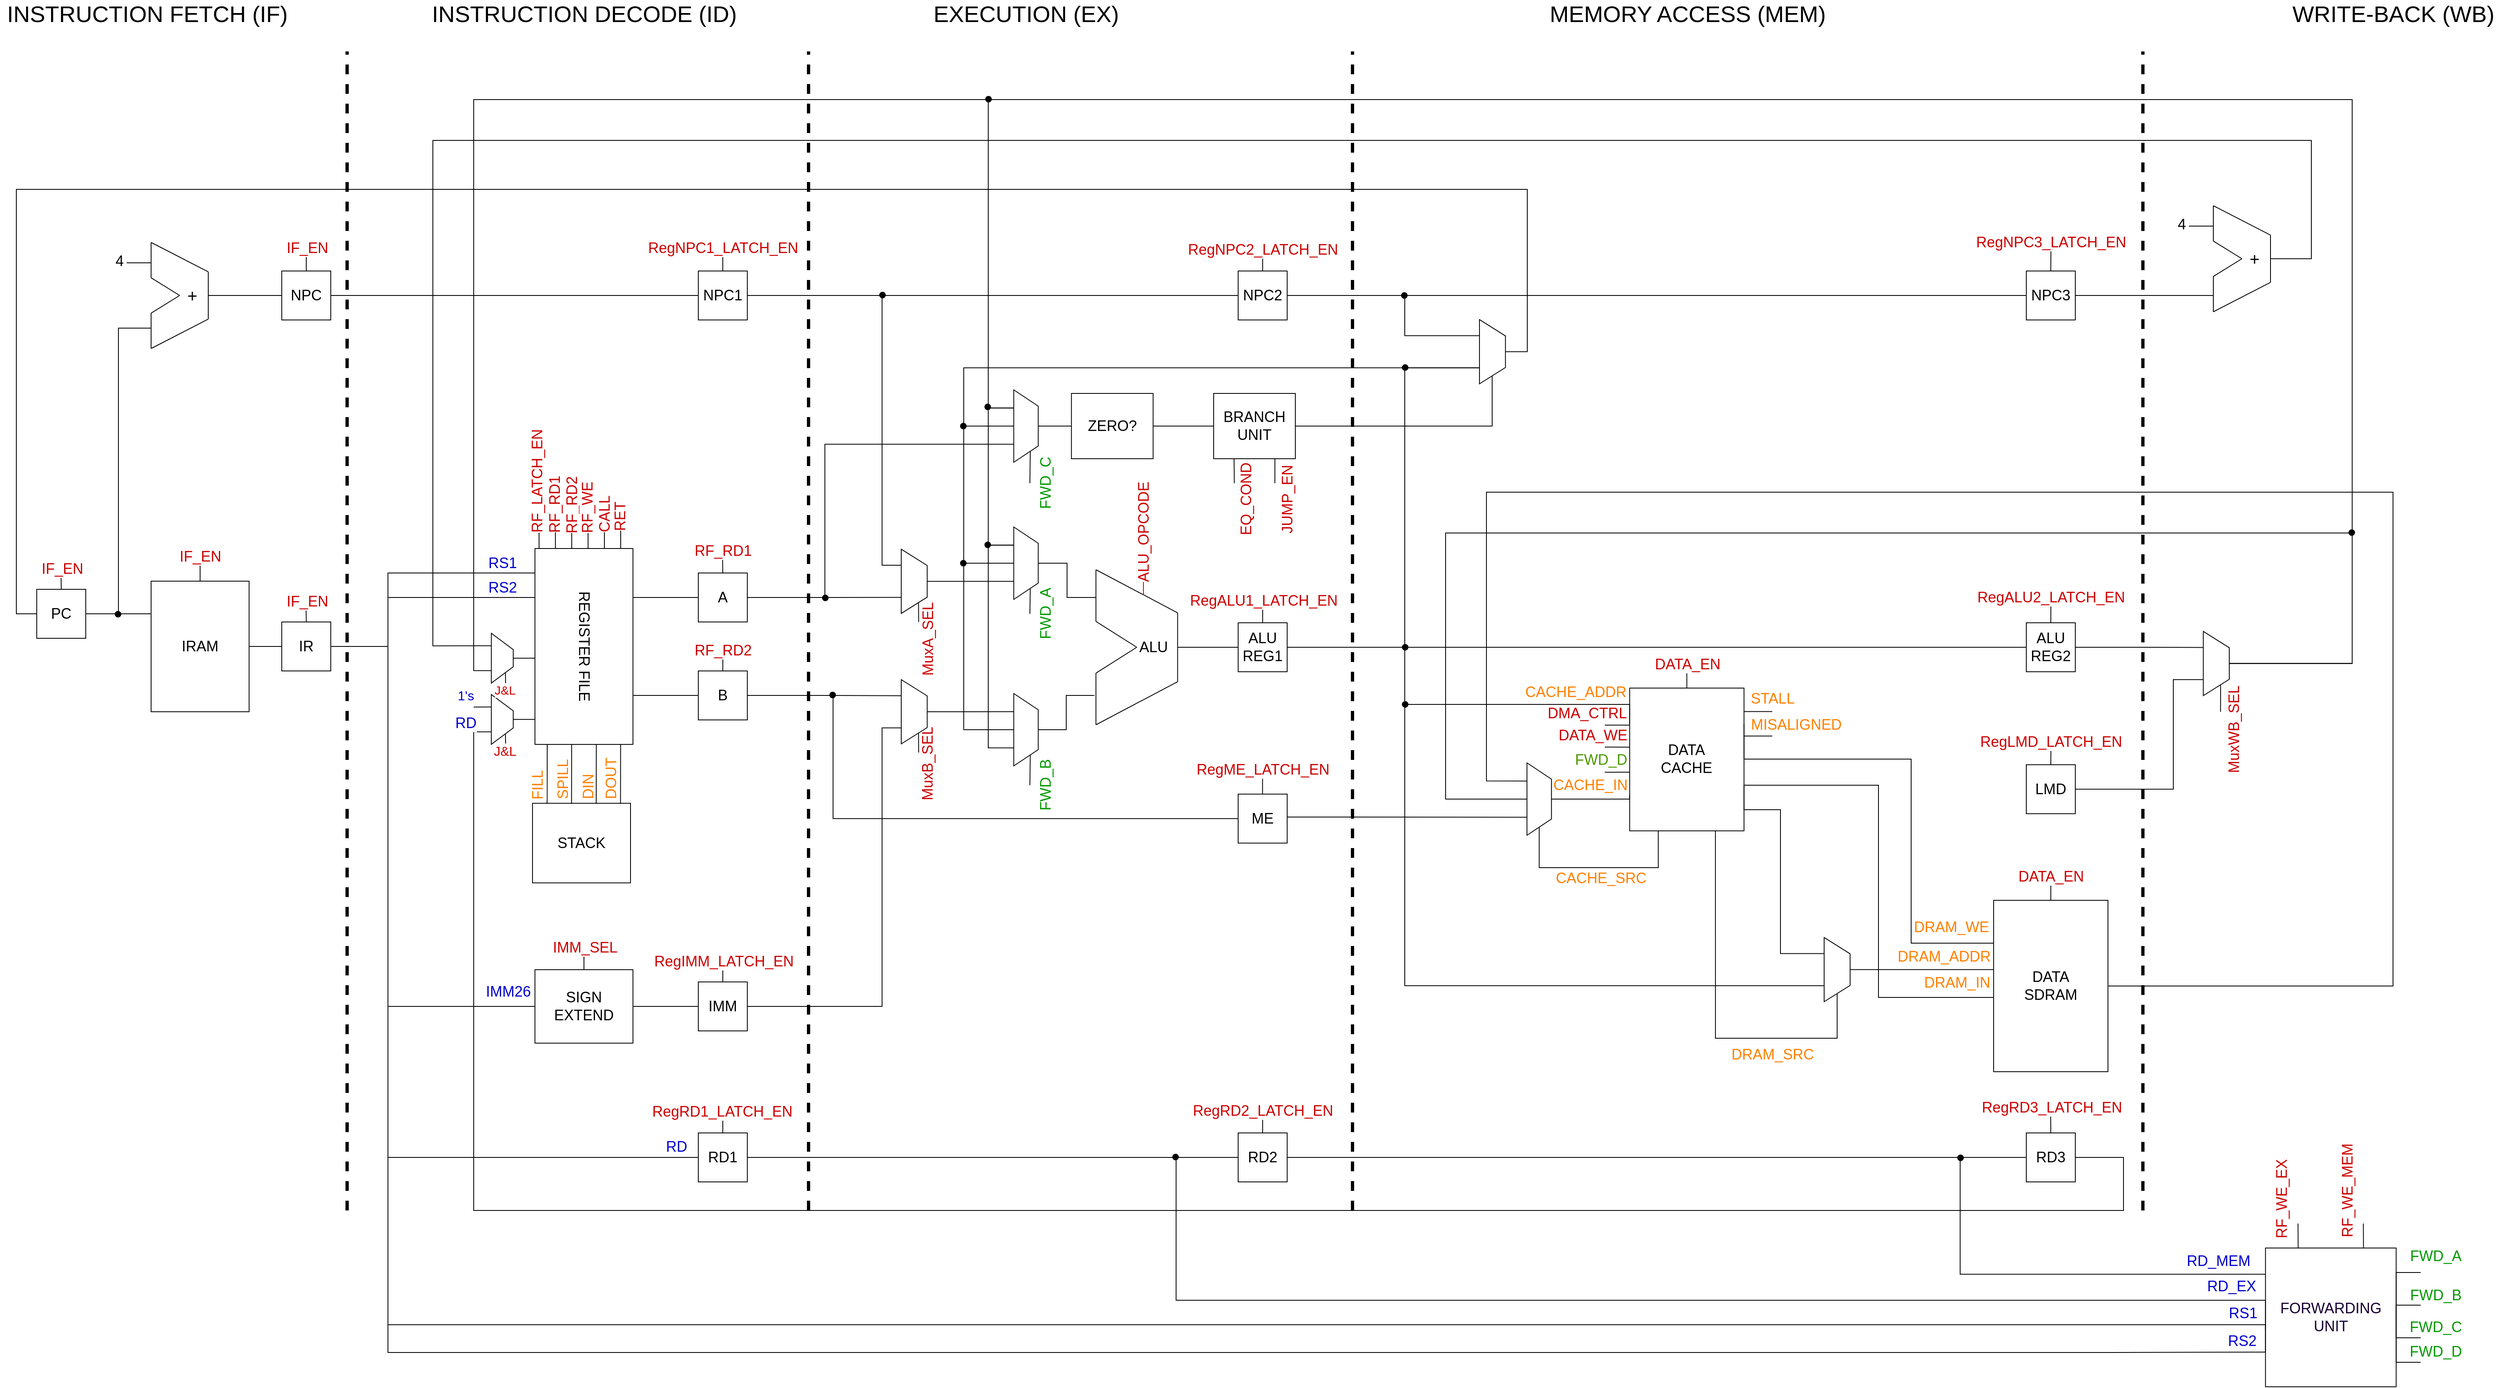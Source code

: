 <mxfile version="13.7.7" type="github">
  <diagram id="jrDMd2VkX8Fc1aG8_HDz" name="Page-1">
    <mxGraphModel dx="4634" dy="3460" grid="1" gridSize="10" guides="1" tooltips="1" connect="1" arrows="1" fold="1" page="1" pageScale="1" pageWidth="850" pageHeight="1100" math="0" shadow="0">
      <root>
        <mxCell id="0" />
        <mxCell id="1" parent="0" />
        <mxCell id="HH7DKORKCEzCAmq62gNh-101" value="" style="group" vertex="1" connectable="0" parent="1">
          <mxGeometry x="-560" y="-950" width="3060" height="1697" as="geometry" />
        </mxCell>
        <mxCell id="9u0KMjUZt_Quz6K7kKN--258" style="edgeStyle=orthogonalEdgeStyle;rounded=0;orthogonalLoop=1;jettySize=auto;html=1;exitX=0.5;exitY=0;exitDx=0;exitDy=0;endArrow=none;endFill=0;strokeWidth=1;fontSize=18;fontColor=#CC0000;" parent="HH7DKORKCEzCAmq62gNh-101" source="dThmx-n3adpbhEAnUbLH-43" edge="1">
          <mxGeometry relative="1" as="geometry">
            <mxPoint x="245" y="690" as="targetPoint" />
          </mxGeometry>
        </mxCell>
        <mxCell id="9u0KMjUZt_Quz6K7kKN--260" value="IF_EN" style="edgeLabel;html=1;align=center;verticalAlign=middle;resizable=0;points=[];fontSize=18;fontColor=#CC0000;" parent="9u0KMjUZt_Quz6K7kKN--258" vertex="1" connectable="0">
          <mxGeometry x="0.883" y="1" relative="1" as="geometry">
            <mxPoint x="1" y="-11.11" as="offset" />
          </mxGeometry>
        </mxCell>
        <mxCell id="dThmx-n3adpbhEAnUbLH-43" value="&lt;font style=&quot;font-size: 18px&quot;&gt;IRAM&lt;/font&gt;" style="rounded=0;whiteSpace=wrap;html=1;fillColor=none;fontSize=18;" parent="HH7DKORKCEzCAmq62gNh-101" vertex="1">
          <mxGeometry x="185" y="710" width="120" height="160" as="geometry" />
        </mxCell>
        <mxCell id="9u0KMjUZt_Quz6K7kKN--252" style="rounded=0;orthogonalLoop=1;jettySize=auto;html=1;exitX=0;exitY=0.25;exitDx=0;exitDy=0;endArrow=none;endFill=0;strokeWidth=1;fontSize=18;fontColor=#CC0000;" parent="HH7DKORKCEzCAmq62gNh-101" edge="1">
          <mxGeometry relative="1" as="geometry">
            <mxPoint x="720.004" y="630" as="targetPoint" />
            <mxPoint x="720.06" y="670" as="sourcePoint" />
          </mxGeometry>
        </mxCell>
        <mxCell id="9u0KMjUZt_Quz6K7kKN--253" style="rounded=0;orthogonalLoop=1;jettySize=auto;html=1;exitX=0;exitY=0.5;exitDx=0;exitDy=0;endArrow=none;endFill=0;strokeWidth=1;fontSize=18;fontColor=#CC0000;" parent="HH7DKORKCEzCAmq62gNh-101" edge="1">
          <mxGeometry relative="1" as="geometry">
            <mxPoint x="700.004" y="630" as="targetPoint" />
            <mxPoint x="700.06" y="670" as="sourcePoint" />
          </mxGeometry>
        </mxCell>
        <mxCell id="9u0KMjUZt_Quz6K7kKN--254" style="rounded=0;orthogonalLoop=1;jettySize=auto;html=1;exitX=0;exitY=0.75;exitDx=0;exitDy=0;endArrow=none;endFill=0;strokeWidth=1;fontSize=18;fontColor=#CC0000;" parent="HH7DKORKCEzCAmq62gNh-101" edge="1">
          <mxGeometry relative="1" as="geometry">
            <mxPoint x="680.004" y="630" as="targetPoint" />
            <mxPoint x="680.06" y="670" as="sourcePoint" />
          </mxGeometry>
        </mxCell>
        <mxCell id="9u0KMjUZt_Quz6K7kKN--255" value="RF_RD1" style="edgeLabel;html=1;align=center;verticalAlign=middle;resizable=0;points=[];fontSize=18;fontColor=#CC0000;horizontal=0;" parent="9u0KMjUZt_Quz6K7kKN--254" vertex="1" connectable="0">
          <mxGeometry x="0.873" y="1" relative="1" as="geometry">
            <mxPoint y="-16.29" as="offset" />
          </mxGeometry>
        </mxCell>
        <mxCell id="6sOKHbeOXGZ0Ycy-URYJ-102" style="edgeStyle=orthogonalEdgeStyle;rounded=0;orthogonalLoop=1;jettySize=auto;html=1;exitX=0;exitY=0.25;exitDx=0;exitDy=0;endArrow=none;endFill=0;strokeColor=#000000;fontColor=#FF8000;" parent="HH7DKORKCEzCAmq62gNh-101" edge="1">
          <mxGeometry relative="1" as="geometry">
            <mxPoint x="740.022" y="641" as="targetPoint" />
            <mxPoint x="740" y="670" as="sourcePoint" />
            <Array as="points">
              <mxPoint x="740" y="661" />
              <mxPoint x="740" y="661" />
            </Array>
          </mxGeometry>
        </mxCell>
        <mxCell id="6sOKHbeOXGZ0Ycy-URYJ-103" style="edgeStyle=orthogonalEdgeStyle;rounded=0;orthogonalLoop=1;jettySize=auto;html=1;exitX=0;exitY=0.25;exitDx=0;exitDy=0;endArrow=none;endFill=0;strokeColor=#000000;fontColor=#FF8000;" parent="HH7DKORKCEzCAmq62gNh-101" edge="1">
          <mxGeometry relative="1" as="geometry">
            <mxPoint x="760.022" y="641" as="targetPoint" />
            <mxPoint x="760" y="670" as="sourcePoint" />
          </mxGeometry>
        </mxCell>
        <mxCell id="6sOKHbeOXGZ0Ycy-URYJ-114" style="edgeStyle=none;rounded=0;orthogonalLoop=1;jettySize=auto;html=1;exitX=1;exitY=0.75;exitDx=0;exitDy=0;entryX=0;entryY=0.851;entryDx=0;entryDy=0;entryPerimeter=0;endArrow=none;endFill=0;strokeColor=#000000;fontColor=#FF8000;" parent="HH7DKORKCEzCAmq62gNh-101" target="6sOKHbeOXGZ0Ycy-URYJ-94" edge="1">
          <mxGeometry relative="1" as="geometry">
            <mxPoint x="670" y="910" as="sourcePoint" />
            <mxPoint x="669.88" y="980.98" as="targetPoint" />
          </mxGeometry>
        </mxCell>
        <mxCell id="dThmx-n3adpbhEAnUbLH-52" value="REGISTER FILE" style="rounded=0;whiteSpace=wrap;html=1;rotation=90;fillColor=none;fontSize=18;" parent="HH7DKORKCEzCAmq62gNh-101" vertex="1">
          <mxGeometry x="595" y="730" width="240" height="120" as="geometry" />
        </mxCell>
        <mxCell id="9u0KMjUZt_Quz6K7kKN--267" style="edgeStyle=none;rounded=0;orthogonalLoop=1;jettySize=auto;html=1;exitX=0.5;exitY=0;exitDx=0;exitDy=0;endArrow=none;endFill=0;strokeWidth=1;fontSize=18;fontColor=#CC0000;" parent="HH7DKORKCEzCAmq62gNh-101" source="dThmx-n3adpbhEAnUbLH-60" edge="1">
          <mxGeometry relative="1" as="geometry">
            <mxPoint x="885.143" y="790" as="targetPoint" />
          </mxGeometry>
        </mxCell>
        <mxCell id="9u0KMjUZt_Quz6K7kKN--268" value="RF_RD2" style="edgeLabel;html=1;align=center;verticalAlign=middle;resizable=0;points=[];fontSize=18;fontColor=#CC0000;" parent="9u0KMjUZt_Quz6K7kKN--267" vertex="1" connectable="0">
          <mxGeometry x="0.638" relative="1" as="geometry">
            <mxPoint y="-1" as="offset" />
          </mxGeometry>
        </mxCell>
        <mxCell id="dThmx-n3adpbhEAnUbLH-60" value="B" style="rounded=0;whiteSpace=wrap;html=1;fillColor=none;fontSize=18;" parent="HH7DKORKCEzCAmq62gNh-101" vertex="1">
          <mxGeometry x="855" y="820" width="60" height="60" as="geometry" />
        </mxCell>
        <mxCell id="dThmx-n3adpbhEAnUbLH-64" style="edgeStyle=orthogonalEdgeStyle;rounded=0;orthogonalLoop=1;jettySize=auto;html=1;exitX=0.75;exitY=0;exitDx=0;exitDy=0;entryX=0;entryY=0.5;entryDx=0;entryDy=0;endArrow=none;endFill=0;" parent="HH7DKORKCEzCAmq62gNh-101" source="dThmx-n3adpbhEAnUbLH-52" target="dThmx-n3adpbhEAnUbLH-60" edge="1">
          <mxGeometry relative="1" as="geometry" />
        </mxCell>
        <mxCell id="9u0KMjUZt_Quz6K7kKN--263" style="edgeStyle=orthogonalEdgeStyle;rounded=0;orthogonalLoop=1;jettySize=auto;html=1;exitX=0.5;exitY=0;exitDx=0;exitDy=0;endArrow=none;endFill=0;strokeWidth=1;fontSize=18;fontColor=#CC0000;" parent="HH7DKORKCEzCAmq62gNh-101" source="dThmx-n3adpbhEAnUbLH-61" edge="1">
          <mxGeometry relative="1" as="geometry">
            <mxPoint x="884.5" y="670" as="targetPoint" />
          </mxGeometry>
        </mxCell>
        <mxCell id="9u0KMjUZt_Quz6K7kKN--264" value="RF_RD1" style="edgeLabel;html=1;align=center;verticalAlign=middle;resizable=0;points=[];fontSize=18;fontColor=#CC0000;" parent="9u0KMjUZt_Quz6K7kKN--263" vertex="1" connectable="0">
          <mxGeometry x="0.814" relative="1" as="geometry">
            <mxPoint as="offset" />
          </mxGeometry>
        </mxCell>
        <mxCell id="dThmx-n3adpbhEAnUbLH-61" value="A" style="rounded=0;whiteSpace=wrap;html=1;fillColor=none;fontSize=18;" parent="HH7DKORKCEzCAmq62gNh-101" vertex="1">
          <mxGeometry x="855" y="700" width="60" height="60" as="geometry" />
        </mxCell>
        <mxCell id="dThmx-n3adpbhEAnUbLH-65" style="edgeStyle=orthogonalEdgeStyle;rounded=0;orthogonalLoop=1;jettySize=auto;html=1;exitX=0.25;exitY=0;exitDx=0;exitDy=0;entryX=0;entryY=0.5;entryDx=0;entryDy=0;endArrow=none;endFill=0;" parent="HH7DKORKCEzCAmq62gNh-101" source="dThmx-n3adpbhEAnUbLH-52" target="dThmx-n3adpbhEAnUbLH-61" edge="1">
          <mxGeometry relative="1" as="geometry" />
        </mxCell>
        <mxCell id="9u0KMjUZt_Quz6K7kKN--269" style="edgeStyle=none;rounded=0;orthogonalLoop=1;jettySize=auto;html=1;endArrow=none;endFill=0;strokeWidth=1;fontSize=18;fontColor=#CC0000;" parent="HH7DKORKCEzCAmq62gNh-101" source="dThmx-n3adpbhEAnUbLH-62" edge="1">
          <mxGeometry relative="1" as="geometry">
            <mxPoint x="885.0" y="1176" as="targetPoint" />
          </mxGeometry>
        </mxCell>
        <mxCell id="9u0KMjUZt_Quz6K7kKN--270" value="RegIMM_LATCH_EN" style="edgeLabel;html=1;align=center;verticalAlign=middle;resizable=0;points=[];fontSize=18;fontColor=#CC0000;" parent="9u0KMjUZt_Quz6K7kKN--269" vertex="1" connectable="0">
          <mxGeometry x="0.637" y="-1" relative="1" as="geometry">
            <mxPoint y="-5" as="offset" />
          </mxGeometry>
        </mxCell>
        <mxCell id="dThmx-n3adpbhEAnUbLH-62" value="IMM" style="rounded=0;whiteSpace=wrap;html=1;fillColor=none;fontSize=18;" parent="HH7DKORKCEzCAmq62gNh-101" vertex="1">
          <mxGeometry x="855" y="1201" width="60" height="60" as="geometry" />
        </mxCell>
        <mxCell id="dThmx-n3adpbhEAnUbLH-75" value="ZERO?" style="rounded=0;whiteSpace=wrap;html=1;fillColor=none;fontSize=18;" parent="HH7DKORKCEzCAmq62gNh-101" vertex="1">
          <mxGeometry x="1311.86" y="480" width="100" height="80" as="geometry" />
        </mxCell>
        <mxCell id="9u0KMjUZt_Quz6K7kKN--281" style="edgeStyle=none;rounded=0;orthogonalLoop=1;jettySize=auto;html=1;exitX=0.25;exitY=1;exitDx=0;exitDy=0;endArrow=none;endFill=0;strokeWidth=1;fontSize=18;fontColor=#CC0000;" parent="HH7DKORKCEzCAmq62gNh-101" source="dThmx-n3adpbhEAnUbLH-77" edge="1">
          <mxGeometry relative="1" as="geometry">
            <mxPoint x="1511.31" y="590" as="targetPoint" />
          </mxGeometry>
        </mxCell>
        <mxCell id="9u0KMjUZt_Quz6K7kKN--282" value="EQ_COND" style="edgeLabel;html=1;align=center;verticalAlign=middle;resizable=0;points=[];fontSize=18;fontColor=#CC0000;horizontal=0;" parent="9u0KMjUZt_Quz6K7kKN--281" vertex="1" connectable="0">
          <mxGeometry x="0.279" y="1" relative="1" as="geometry">
            <mxPoint x="13.8" y="30.7" as="offset" />
          </mxGeometry>
        </mxCell>
        <mxCell id="9u0KMjUZt_Quz6K7kKN--283" style="edgeStyle=none;rounded=0;orthogonalLoop=1;jettySize=auto;html=1;exitX=0.75;exitY=1;exitDx=0;exitDy=0;endArrow=none;endFill=0;strokeWidth=1;fontSize=18;fontColor=#CC0000;" parent="HH7DKORKCEzCAmq62gNh-101" source="dThmx-n3adpbhEAnUbLH-77" edge="1">
          <mxGeometry relative="1" as="geometry">
            <mxPoint x="1560.966" y="590" as="targetPoint" />
          </mxGeometry>
        </mxCell>
        <mxCell id="dThmx-n3adpbhEAnUbLH-77" value="BRANCH UNIT" style="rounded=0;whiteSpace=wrap;html=1;fillColor=none;fontSize=18;" parent="HH7DKORKCEzCAmq62gNh-101" vertex="1">
          <mxGeometry x="1486" y="480" width="100" height="80" as="geometry" />
        </mxCell>
        <mxCell id="dThmx-n3adpbhEAnUbLH-78" style="edgeStyle=orthogonalEdgeStyle;rounded=0;orthogonalLoop=1;jettySize=auto;html=1;exitX=1;exitY=0.5;exitDx=0;exitDy=0;entryX=0;entryY=0.5;entryDx=0;entryDy=0;endArrow=none;endFill=0;" parent="HH7DKORKCEzCAmq62gNh-101" source="dThmx-n3adpbhEAnUbLH-75" target="dThmx-n3adpbhEAnUbLH-77" edge="1">
          <mxGeometry relative="1" as="geometry" />
        </mxCell>
        <mxCell id="9u0KMjUZt_Quz6K7kKN--285" style="edgeStyle=none;rounded=0;orthogonalLoop=1;jettySize=auto;html=1;exitX=0.5;exitY=0;exitDx=0;exitDy=0;endArrow=none;endFill=0;strokeWidth=1;fontSize=18;fontColor=#CC0000;" parent="HH7DKORKCEzCAmq62gNh-101" source="dThmx-n3adpbhEAnUbLH-111" edge="1">
          <mxGeometry relative="1" as="geometry">
            <mxPoint x="1546.059" y="730" as="targetPoint" />
          </mxGeometry>
        </mxCell>
        <mxCell id="9u0KMjUZt_Quz6K7kKN--287" value="RegALU1_LATCH_EN" style="edgeLabel;html=1;align=center;verticalAlign=middle;resizable=0;points=[];fontSize=18;fontColor=#CC0000;" parent="9u0KMjUZt_Quz6K7kKN--285" vertex="1" connectable="0">
          <mxGeometry x="0.75" y="-1" relative="1" as="geometry">
            <mxPoint as="offset" />
          </mxGeometry>
        </mxCell>
        <mxCell id="dThmx-n3adpbhEAnUbLH-111" value="ALU &lt;br style=&quot;font-size: 18px;&quot;&gt;REG1" style="rounded=0;whiteSpace=wrap;html=1;fillColor=none;fontSize=18;" parent="HH7DKORKCEzCAmq62gNh-101" vertex="1">
          <mxGeometry x="1516" y="761" width="60" height="60" as="geometry" />
        </mxCell>
        <mxCell id="9u0KMjUZt_Quz6K7kKN--247" style="edgeStyle=orthogonalEdgeStyle;rounded=0;orthogonalLoop=1;jettySize=auto;html=1;exitX=0.5;exitY=0;exitDx=0;exitDy=0;endArrow=none;endFill=0;strokeWidth=1;fontSize=18;fontColor=#CC0000;" parent="HH7DKORKCEzCAmq62gNh-101" source="dThmx-n3adpbhEAnUbLH-126" edge="1">
          <mxGeometry relative="1" as="geometry">
            <mxPoint x="375" y="300" as="targetPoint" />
          </mxGeometry>
        </mxCell>
        <mxCell id="9u0KMjUZt_Quz6K7kKN--249" value="IF_EN" style="edgeLabel;html=1;align=center;verticalAlign=middle;resizable=0;points=[];fontSize=18;fontColor=#CC0000;" parent="9u0KMjUZt_Quz6K7kKN--247" vertex="1" connectable="0">
          <mxGeometry x="0.886" y="-1" relative="1" as="geometry">
            <mxPoint as="offset" />
          </mxGeometry>
        </mxCell>
        <mxCell id="dThmx-n3adpbhEAnUbLH-126" value="&lt;font style=&quot;font-size: 18px&quot;&gt;NPC&lt;/font&gt;" style="rounded=0;whiteSpace=wrap;html=1;fillColor=none;fontSize=18;" parent="HH7DKORKCEzCAmq62gNh-101" vertex="1">
          <mxGeometry x="345" y="330" width="60" height="60" as="geometry" />
        </mxCell>
        <mxCell id="9u0KMjUZt_Quz6K7kKN--196" style="edgeStyle=orthogonalEdgeStyle;rounded=0;orthogonalLoop=1;jettySize=auto;html=1;exitX=1;exitY=0.5;exitDx=0;exitDy=0;entryX=0.25;entryY=1;entryDx=0;entryDy=0;endArrow=none;endFill=0;" parent="HH7DKORKCEzCAmq62gNh-101" source="dThmx-n3adpbhEAnUbLH-129" target="dThmx-n3adpbhEAnUbLH-52" edge="1">
          <mxGeometry relative="1" as="geometry">
            <Array as="points">
              <mxPoint x="475" y="790" />
              <mxPoint x="475" y="730" />
            </Array>
          </mxGeometry>
        </mxCell>
        <mxCell id="9u0KMjUZt_Quz6K7kKN--197" style="edgeStyle=orthogonalEdgeStyle;rounded=0;orthogonalLoop=1;jettySize=auto;html=1;exitX=1;exitY=0.5;exitDx=0;exitDy=0;entryX=0.25;entryY=1;entryDx=0;entryDy=0;endArrow=none;endFill=0;" parent="HH7DKORKCEzCAmq62gNh-101" source="dThmx-n3adpbhEAnUbLH-129" target="dThmx-n3adpbhEAnUbLH-52" edge="1">
          <mxGeometry relative="1" as="geometry">
            <Array as="points">
              <mxPoint x="475" y="790" />
              <mxPoint x="475" y="700" />
              <mxPoint x="655" y="700" />
            </Array>
          </mxGeometry>
        </mxCell>
        <mxCell id="9u0KMjUZt_Quz6K7kKN--328" value="RS1" style="edgeLabel;html=1;align=center;verticalAlign=middle;resizable=0;points=[];fontSize=18;fontColor=#0000CC;" parent="9u0KMjUZt_Quz6K7kKN--197" vertex="1" connectable="0">
          <mxGeometry x="0.587" y="2" relative="1" as="geometry">
            <mxPoint x="6.2" y="-10" as="offset" />
          </mxGeometry>
        </mxCell>
        <mxCell id="9u0KMjUZt_Quz6K7kKN--243" style="edgeStyle=orthogonalEdgeStyle;rounded=0;orthogonalLoop=1;jettySize=auto;html=1;exitX=0.5;exitY=0;exitDx=0;exitDy=0;endArrow=none;endFill=0;strokeWidth=1;fontSize=18;fontColor=#CC0000;" parent="HH7DKORKCEzCAmq62gNh-101" source="dThmx-n3adpbhEAnUbLH-129" edge="1">
          <mxGeometry relative="1" as="geometry">
            <mxPoint x="374.571" y="730" as="targetPoint" />
          </mxGeometry>
        </mxCell>
        <mxCell id="9u0KMjUZt_Quz6K7kKN--245" value="IF_EN" style="edgeLabel;html=1;align=center;verticalAlign=middle;resizable=0;points=[];fontSize=18;fontColor=#CC0000;" parent="9u0KMjUZt_Quz6K7kKN--243" vertex="1" connectable="0">
          <mxGeometry x="0.694" y="-1" relative="1" as="geometry">
            <mxPoint as="offset" />
          </mxGeometry>
        </mxCell>
        <mxCell id="dThmx-n3adpbhEAnUbLH-129" value="IR" style="rounded=0;whiteSpace=wrap;html=1;fillColor=none;fontSize=18;" parent="HH7DKORKCEzCAmq62gNh-101" vertex="1">
          <mxGeometry x="345" y="760" width="60" height="60" as="geometry" />
        </mxCell>
        <mxCell id="dThmx-n3adpbhEAnUbLH-46" style="edgeStyle=orthogonalEdgeStyle;rounded=0;orthogonalLoop=1;jettySize=auto;html=1;exitX=1;exitY=0.5;exitDx=0;exitDy=0;entryX=0;entryY=0.5;entryDx=0;entryDy=0;endArrow=none;endFill=0;" parent="HH7DKORKCEzCAmq62gNh-101" source="dThmx-n3adpbhEAnUbLH-43" target="dThmx-n3adpbhEAnUbLH-129" edge="1">
          <mxGeometry relative="1" as="geometry">
            <mxPoint x="595" y="790" as="targetPoint" />
          </mxGeometry>
        </mxCell>
        <mxCell id="9u0KMjUZt_Quz6K7kKN--44" style="edgeStyle=orthogonalEdgeStyle;rounded=0;orthogonalLoop=1;jettySize=auto;html=1;exitX=1;exitY=0.5;exitDx=0;exitDy=0;entryX=0;entryY=0.25;entryDx=0;entryDy=0;endArrow=none;endFill=0;" parent="HH7DKORKCEzCAmq62gNh-101" source="dThmx-n3adpbhEAnUbLH-130" target="dThmx-n3adpbhEAnUbLH-43" edge="1">
          <mxGeometry relative="1" as="geometry" />
        </mxCell>
        <mxCell id="9u0KMjUZt_Quz6K7kKN--45" style="edgeStyle=orthogonalEdgeStyle;rounded=0;orthogonalLoop=1;jettySize=auto;html=1;exitX=1;exitY=0.5;exitDx=0;exitDy=0;endArrow=none;endFill=0;" parent="HH7DKORKCEzCAmq62gNh-101" edge="1">
          <mxGeometry relative="1" as="geometry">
            <mxPoint x="185" y="400" as="targetPoint" />
            <mxPoint x="105" y="750" as="sourcePoint" />
            <Array as="points">
              <mxPoint x="145" y="750" />
              <mxPoint x="145" y="400" />
            </Array>
          </mxGeometry>
        </mxCell>
        <mxCell id="9u0KMjUZt_Quz6K7kKN--242" style="edgeStyle=orthogonalEdgeStyle;rounded=0;orthogonalLoop=1;jettySize=auto;html=1;exitX=0.5;exitY=0;exitDx=0;exitDy=0;endArrow=none;endFill=0;strokeWidth=1;fontSize=18;fontColor=#CC0000;" parent="HH7DKORKCEzCAmq62gNh-101" source="dThmx-n3adpbhEAnUbLH-130" edge="1">
          <mxGeometry relative="1" as="geometry">
            <mxPoint x="74.571" y="690" as="targetPoint" />
          </mxGeometry>
        </mxCell>
        <mxCell id="9u0KMjUZt_Quz6K7kKN--244" value="IF_EN" style="edgeLabel;html=1;align=center;verticalAlign=middle;resizable=0;points=[];fontSize=18;fontColor=#CC0000;" parent="9u0KMjUZt_Quz6K7kKN--242" vertex="1" connectable="0">
          <mxGeometry x="0.694" y="-1" relative="1" as="geometry">
            <mxPoint as="offset" />
          </mxGeometry>
        </mxCell>
        <mxCell id="dThmx-n3adpbhEAnUbLH-130" value="PC" style="rounded=0;whiteSpace=wrap;html=1;fillColor=none;fontSize=18;" parent="HH7DKORKCEzCAmq62gNh-101" vertex="1">
          <mxGeometry x="45" y="720" width="60" height="60" as="geometry" />
        </mxCell>
        <mxCell id="HH7DKORKCEzCAmq62gNh-57" style="edgeStyle=none;rounded=0;orthogonalLoop=1;jettySize=auto;html=1;exitX=0;exitY=0.25;exitDx=0;exitDy=0;endArrow=none;endFill=0;strokeColor=#000000;fontColor=#0000CC;" edge="1" parent="HH7DKORKCEzCAmq62gNh-101">
          <mxGeometry relative="1" as="geometry">
            <mxPoint x="1964.87" y="913.241" as="targetPoint" />
            <mxPoint x="1995.36" y="913.325" as="sourcePoint" />
          </mxGeometry>
        </mxCell>
        <mxCell id="HH7DKORKCEzCAmq62gNh-58" style="edgeStyle=none;rounded=0;orthogonalLoop=1;jettySize=auto;html=1;exitX=0;exitY=0.5;exitDx=0;exitDy=0;endArrow=none;endFill=0;strokeColor=#000000;fontColor=#0000CC;" edge="1" parent="HH7DKORKCEzCAmq62gNh-101">
          <mxGeometry relative="1" as="geometry">
            <mxPoint x="1964.87" y="944.124" as="targetPoint" />
            <mxPoint x="1995.36" y="944.05" as="sourcePoint" />
          </mxGeometry>
        </mxCell>
        <mxCell id="HH7DKORKCEzCAmq62gNh-59" style="edgeStyle=none;rounded=0;orthogonalLoop=1;jettySize=auto;html=1;endArrow=none;endFill=0;strokeColor=#000000;fontColor=#0000CC;" edge="1" parent="HH7DKORKCEzCAmq62gNh-101" source="dThmx-n3adpbhEAnUbLH-144">
          <mxGeometry relative="1" as="geometry">
            <mxPoint x="2065.36" y="811" as="targetPoint" />
          </mxGeometry>
        </mxCell>
        <mxCell id="HH7DKORKCEzCAmq62gNh-95" style="edgeStyle=orthogonalEdgeStyle;rounded=0;orthogonalLoop=1;jettySize=auto;html=1;exitX=1;exitY=0.25;exitDx=0;exitDy=0;endArrow=none;endFill=0;strokeColor=#000000;fontColor=#0000CC;" edge="1" parent="HH7DKORKCEzCAmq62gNh-101">
          <mxGeometry relative="1" as="geometry">
            <mxPoint x="2170" y="870" as="targetPoint" />
            <mxPoint x="2135.36" y="869.725" as="sourcePoint" />
          </mxGeometry>
        </mxCell>
        <mxCell id="dThmx-n3adpbhEAnUbLH-144" value="DATA&lt;br&gt;CACHE" style="rounded=0;whiteSpace=wrap;html=1;fontSize=18;fillColor=none;" parent="HH7DKORKCEzCAmq62gNh-101" vertex="1">
          <mxGeometry x="1995.36" y="841" width="140" height="174.9" as="geometry" />
        </mxCell>
        <mxCell id="6sOKHbeOXGZ0Ycy-URYJ-71" style="edgeStyle=orthogonalEdgeStyle;rounded=0;orthogonalLoop=1;jettySize=auto;html=1;exitX=1;exitY=0.5;exitDx=0;exitDy=0;entryX=0;entryY=0.25;entryDx=0;entryDy=0;endArrow=none;endFill=0;strokeColor=#000000;" parent="HH7DKORKCEzCAmq62gNh-101" source="dThmx-n3adpbhEAnUbLH-111" target="dThmx-n3adpbhEAnUbLH-144" edge="1">
          <mxGeometry relative="1" as="geometry">
            <Array as="points">
              <mxPoint x="1720" y="791" />
              <mxPoint x="1720" y="861" />
              <mxPoint x="1995" y="861" />
            </Array>
            <mxPoint x="1857.62" y="1208.5" as="targetPoint" />
          </mxGeometry>
        </mxCell>
        <mxCell id="9u0KMjUZt_Quz6K7kKN--13" style="edgeStyle=orthogonalEdgeStyle;rounded=0;orthogonalLoop=1;jettySize=auto;html=1;exitX=0.5;exitY=0;exitDx=0;exitDy=0;entryX=0.75;entryY=1;entryDx=0;entryDy=0;endArrow=none;endFill=0;" parent="HH7DKORKCEzCAmq62gNh-101" source="9u0KMjUZt_Quz6K7kKN--11" target="dThmx-n3adpbhEAnUbLH-52" edge="1">
          <mxGeometry relative="1" as="geometry" />
        </mxCell>
        <mxCell id="9u0KMjUZt_Quz6K7kKN--26" style="edgeStyle=orthogonalEdgeStyle;rounded=0;orthogonalLoop=1;jettySize=auto;html=1;exitX=1;exitY=0.25;exitDx=0;exitDy=0;endArrow=none;endFill=0;" parent="HH7DKORKCEzCAmq62gNh-101" source="9u0KMjUZt_Quz6K7kKN--11" edge="1">
          <mxGeometry relative="1" as="geometry">
            <mxPoint x="619.207" y="920.0" as="targetPoint" />
          </mxGeometry>
        </mxCell>
        <mxCell id="9u0KMjUZt_Quz6K7kKN--29" value="J&amp;amp;L" style="edgeLabel;html=1;align=center;verticalAlign=middle;resizable=0;points=[];fontColor=#CC0000;fontSize=16;" parent="9u0KMjUZt_Quz6K7kKN--26" vertex="1" connectable="0">
          <mxGeometry x="0.825" y="-1" relative="1" as="geometry">
            <mxPoint as="offset" />
          </mxGeometry>
        </mxCell>
        <mxCell id="9u0KMjUZt_Quz6K7kKN--194" style="edgeStyle=orthogonalEdgeStyle;rounded=0;orthogonalLoop=1;jettySize=auto;html=1;exitX=0.25;exitY=1;exitDx=0;exitDy=0;endArrow=none;endFill=0;" parent="HH7DKORKCEzCAmq62gNh-101" source="9u0KMjUZt_Quz6K7kKN--11" edge="1">
          <mxGeometry relative="1" as="geometry">
            <mxPoint x="580" y="864" as="targetPoint" />
          </mxGeometry>
        </mxCell>
        <mxCell id="9u0KMjUZt_Quz6K7kKN--195" value="&lt;font color=&quot;#0000cc&quot;&gt;1&#39;s&lt;/font&gt;" style="edgeLabel;html=1;align=center;verticalAlign=middle;resizable=0;points=[];fontSize=16;" parent="9u0KMjUZt_Quz6K7kKN--194" vertex="1" connectable="0">
          <mxGeometry x="1" y="-1" relative="1" as="geometry">
            <mxPoint x="-11" y="-14.46" as="offset" />
          </mxGeometry>
        </mxCell>
        <mxCell id="9u0KMjUZt_Quz6K7kKN--11" value="" style="shape=trapezoid;perimeter=trapezoidPerimeter;whiteSpace=wrap;html=1;fixedSize=1;rotation=90;fillColor=none;" parent="HH7DKORKCEzCAmq62gNh-101" vertex="1">
          <mxGeometry x="584.5" y="866" width="60.99" height="26.8" as="geometry" />
        </mxCell>
        <mxCell id="9u0KMjUZt_Quz6K7kKN--34" style="edgeStyle=orthogonalEdgeStyle;rounded=0;orthogonalLoop=1;jettySize=auto;html=1;exitX=1;exitY=0.25;exitDx=0;exitDy=0;endArrow=none;endFill=0;" parent="HH7DKORKCEzCAmq62gNh-101" source="9u0KMjUZt_Quz6K7kKN--36" edge="1">
          <mxGeometry relative="1" as="geometry">
            <mxPoint x="619.207" y="845.0" as="targetPoint" />
          </mxGeometry>
        </mxCell>
        <mxCell id="9u0KMjUZt_Quz6K7kKN--35" value="J&amp;amp;L" style="edgeLabel;html=1;align=center;verticalAlign=middle;resizable=0;points=[];fontSize=15;fontColor=#CC0000;" parent="9u0KMjUZt_Quz6K7kKN--34" vertex="1" connectable="0">
          <mxGeometry x="0.825" y="-1" relative="1" as="geometry">
            <mxPoint as="offset" />
          </mxGeometry>
        </mxCell>
        <mxCell id="9u0KMjUZt_Quz6K7kKN--37" style="edgeStyle=orthogonalEdgeStyle;rounded=0;orthogonalLoop=1;jettySize=auto;html=1;exitX=0.5;exitY=0;exitDx=0;exitDy=0;entryX=0.5;entryY=1;entryDx=0;entryDy=0;endArrow=none;endFill=0;" parent="HH7DKORKCEzCAmq62gNh-101" source="9u0KMjUZt_Quz6K7kKN--36" target="dThmx-n3adpbhEAnUbLH-52" edge="1">
          <mxGeometry relative="1" as="geometry" />
        </mxCell>
        <mxCell id="9u0KMjUZt_Quz6K7kKN--36" value="" style="shape=trapezoid;perimeter=trapezoidPerimeter;whiteSpace=wrap;html=1;fixedSize=1;rotation=90;fillColor=none;" parent="HH7DKORKCEzCAmq62gNh-101" vertex="1">
          <mxGeometry x="584.5" y="791" width="60.99" height="26.8" as="geometry" />
        </mxCell>
        <mxCell id="9u0KMjUZt_Quz6K7kKN--49" value="" style="endArrow=none;dashed=1;html=1;strokeWidth=4;" parent="HH7DKORKCEzCAmq62gNh-101" edge="1">
          <mxGeometry width="50" height="50" relative="1" as="geometry">
            <mxPoint x="425" y="1481" as="sourcePoint" />
            <mxPoint x="425" y="61" as="targetPoint" />
          </mxGeometry>
        </mxCell>
        <mxCell id="9u0KMjUZt_Quz6K7kKN--271" style="edgeStyle=none;rounded=0;orthogonalLoop=1;jettySize=auto;html=1;exitX=0.5;exitY=0;exitDx=0;exitDy=0;endArrow=none;endFill=0;strokeWidth=1;fontSize=18;fontColor=#CC0000;" parent="HH7DKORKCEzCAmq62gNh-101" source="9u0KMjUZt_Quz6K7kKN--50" edge="1">
          <mxGeometry relative="1" as="geometry">
            <mxPoint x="885" y="1356" as="targetPoint" />
          </mxGeometry>
        </mxCell>
        <mxCell id="9u0KMjUZt_Quz6K7kKN--272" value="RegRD1_LATCH_EN" style="edgeLabel;html=1;align=center;verticalAlign=middle;resizable=0;points=[];fontSize=18;fontColor=#CC0000;" parent="9u0KMjUZt_Quz6K7kKN--271" vertex="1" connectable="0">
          <mxGeometry x="0.503" y="1" relative="1" as="geometry">
            <mxPoint y="-4" as="offset" />
          </mxGeometry>
        </mxCell>
        <mxCell id="9u0KMjUZt_Quz6K7kKN--50" value="RD1" style="rounded=0;whiteSpace=wrap;html=1;fillColor=none;fontSize=18;" parent="HH7DKORKCEzCAmq62gNh-101" vertex="1">
          <mxGeometry x="855" y="1386" width="60" height="60" as="geometry" />
        </mxCell>
        <mxCell id="9u0KMjUZt_Quz6K7kKN--51" style="edgeStyle=orthogonalEdgeStyle;rounded=0;orthogonalLoop=1;jettySize=auto;html=1;exitX=1;exitY=0.5;exitDx=0;exitDy=0;entryX=0;entryY=0.5;entryDx=0;entryDy=0;endArrow=none;endFill=0;" parent="HH7DKORKCEzCAmq62gNh-101" source="dThmx-n3adpbhEAnUbLH-129" target="9u0KMjUZt_Quz6K7kKN--50" edge="1">
          <mxGeometry relative="1" as="geometry">
            <Array as="points">
              <mxPoint x="475" y="790" />
              <mxPoint x="475" y="1416" />
            </Array>
          </mxGeometry>
        </mxCell>
        <mxCell id="9u0KMjUZt_Quz6K7kKN--261" style="edgeStyle=orthogonalEdgeStyle;rounded=0;orthogonalLoop=1;jettySize=auto;html=1;exitX=0.5;exitY=0;exitDx=0;exitDy=0;endArrow=none;endFill=0;strokeWidth=1;fontSize=18;fontColor=#CC0000;" parent="HH7DKORKCEzCAmq62gNh-101" source="9u0KMjUZt_Quz6K7kKN--52" edge="1">
          <mxGeometry relative="1" as="geometry">
            <mxPoint x="885" y="310" as="targetPoint" />
          </mxGeometry>
        </mxCell>
        <mxCell id="9u0KMjUZt_Quz6K7kKN--262" value="RegNPC1_LATCH_EN" style="edgeLabel;html=1;align=center;verticalAlign=middle;resizable=0;points=[];fontSize=18;fontColor=#CC0000;" parent="9u0KMjUZt_Quz6K7kKN--261" vertex="1" connectable="0">
          <mxGeometry x="0.788" relative="1" as="geometry">
            <mxPoint y="-10.09" as="offset" />
          </mxGeometry>
        </mxCell>
        <mxCell id="9u0KMjUZt_Quz6K7kKN--52" value="NPC1" style="rounded=0;whiteSpace=wrap;html=1;fillColor=none;fontSize=18;" parent="HH7DKORKCEzCAmq62gNh-101" vertex="1">
          <mxGeometry x="855" y="330" width="60" height="60" as="geometry" />
        </mxCell>
        <mxCell id="9u0KMjUZt_Quz6K7kKN--53" style="edgeStyle=orthogonalEdgeStyle;rounded=0;orthogonalLoop=1;jettySize=auto;html=1;exitX=1;exitY=0.5;exitDx=0;exitDy=0;endArrow=none;endFill=0;" parent="HH7DKORKCEzCAmq62gNh-101" source="dThmx-n3adpbhEAnUbLH-126" target="9u0KMjUZt_Quz6K7kKN--52" edge="1">
          <mxGeometry relative="1" as="geometry" />
        </mxCell>
        <mxCell id="9u0KMjUZt_Quz6K7kKN--54" value="" style="endArrow=none;dashed=1;html=1;strokeWidth=4;" parent="HH7DKORKCEzCAmq62gNh-101" edge="1">
          <mxGeometry width="50" height="50" relative="1" as="geometry">
            <mxPoint x="990" y="1481" as="sourcePoint" />
            <mxPoint x="990" y="61" as="targetPoint" />
          </mxGeometry>
        </mxCell>
        <mxCell id="9u0KMjUZt_Quz6K7kKN--275" style="edgeStyle=none;rounded=0;orthogonalLoop=1;jettySize=auto;html=1;exitX=1;exitY=0.25;exitDx=0;exitDy=0;endArrow=none;endFill=0;strokeWidth=1;fontSize=18;fontColor=#CC0000;" parent="HH7DKORKCEzCAmq62gNh-101" source="9u0KMjUZt_Quz6K7kKN--55" edge="1">
          <mxGeometry relative="1" as="geometry">
            <mxPoint x="1124.8" y="760" as="targetPoint" />
          </mxGeometry>
        </mxCell>
        <mxCell id="9u0KMjUZt_Quz6K7kKN--276" value="MuxA_SEL" style="edgeLabel;html=1;align=center;verticalAlign=middle;resizable=0;points=[];fontSize=18;fontColor=#CC0000;horizontal=0;" parent="9u0KMjUZt_Quz6K7kKN--275" vertex="1" connectable="0">
          <mxGeometry x="0.528" y="1" relative="1" as="geometry">
            <mxPoint x="10.48" y="26.71" as="offset" />
          </mxGeometry>
        </mxCell>
        <mxCell id="9u0KMjUZt_Quz6K7kKN--55" value="" style="shape=trapezoid;perimeter=trapezoidPerimeter;whiteSpace=wrap;html=1;fixedSize=1;rotation=90;fillColor=none;" parent="HH7DKORKCEzCAmq62gNh-101" vertex="1">
          <mxGeometry x="1080" y="694.33" width="78.75" height="31.8" as="geometry" />
        </mxCell>
        <mxCell id="9u0KMjUZt_Quz6K7kKN--57" style="rounded=0;orthogonalLoop=1;jettySize=auto;html=1;exitX=1;exitY=0.5;exitDx=0;exitDy=0;entryX=0.75;entryY=1;entryDx=0;entryDy=0;endArrow=none;endFill=0;" parent="HH7DKORKCEzCAmq62gNh-101" source="dThmx-n3adpbhEAnUbLH-61" target="9u0KMjUZt_Quz6K7kKN--55" edge="1">
          <mxGeometry relative="1" as="geometry" />
        </mxCell>
        <mxCell id="9u0KMjUZt_Quz6K7kKN--58" style="edgeStyle=orthogonalEdgeStyle;rounded=0;orthogonalLoop=1;jettySize=auto;html=1;entryX=0.25;entryY=1;entryDx=0;entryDy=0;endArrow=none;endFill=0;" parent="HH7DKORKCEzCAmq62gNh-101" source="9u0KMjUZt_Quz6K7kKN--52" target="9u0KMjUZt_Quz6K7kKN--55" edge="1">
          <mxGeometry relative="1" as="geometry">
            <Array as="points">
              <mxPoint x="1080" y="360" />
              <mxPoint x="1080" y="691" />
            </Array>
          </mxGeometry>
        </mxCell>
        <mxCell id="9u0KMjUZt_Quz6K7kKN--279" style="edgeStyle=none;rounded=0;orthogonalLoop=1;jettySize=auto;html=1;exitX=1;exitY=0.25;exitDx=0;exitDy=0;endArrow=none;endFill=0;strokeWidth=1;fontSize=18;fontColor=#CC0000;" parent="HH7DKORKCEzCAmq62gNh-101" source="9u0KMjUZt_Quz6K7kKN--59" edge="1">
          <mxGeometry relative="1" as="geometry">
            <mxPoint x="1124.8" y="920" as="targetPoint" />
          </mxGeometry>
        </mxCell>
        <mxCell id="9u0KMjUZt_Quz6K7kKN--280" value="MuxB_SEL" style="edgeLabel;html=1;align=center;verticalAlign=middle;resizable=0;points=[];fontSize=18;fontColor=#CC0000;horizontal=0;" parent="9u0KMjUZt_Quz6K7kKN--279" vertex="1" connectable="0">
          <mxGeometry x="0.398" relative="1" as="geometry">
            <mxPoint x="11.49" y="21.14" as="offset" />
          </mxGeometry>
        </mxCell>
        <mxCell id="9u0KMjUZt_Quz6K7kKN--59" value="" style="shape=trapezoid;perimeter=trapezoidPerimeter;whiteSpace=wrap;html=1;fixedSize=1;rotation=90;fillColor=none;" parent="HH7DKORKCEzCAmq62gNh-101" vertex="1">
          <mxGeometry x="1080" y="854.1" width="78.75" height="31.8" as="geometry" />
        </mxCell>
        <mxCell id="9u0KMjUZt_Quz6K7kKN--96" style="edgeStyle=elbowEdgeStyle;rounded=0;orthogonalLoop=1;jettySize=auto;html=1;exitX=1;exitY=0.5;exitDx=0;exitDy=0;entryX=0.25;entryY=1;entryDx=0;entryDy=0;endArrow=none;endFill=0;" parent="HH7DKORKCEzCAmq62gNh-101" source="dThmx-n3adpbhEAnUbLH-60" target="9u0KMjUZt_Quz6K7kKN--59" edge="1">
          <mxGeometry relative="1" as="geometry" />
        </mxCell>
        <mxCell id="9u0KMjUZt_Quz6K7kKN--97" style="edgeStyle=elbowEdgeStyle;rounded=0;orthogonalLoop=1;jettySize=auto;html=1;exitX=1;exitY=0.5;exitDx=0;exitDy=0;entryX=0.75;entryY=1;entryDx=0;entryDy=0;endArrow=none;endFill=0;" parent="HH7DKORKCEzCAmq62gNh-101" source="dThmx-n3adpbhEAnUbLH-62" target="9u0KMjUZt_Quz6K7kKN--59" edge="1">
          <mxGeometry relative="1" as="geometry">
            <Array as="points">
              <mxPoint x="1080" y="941" />
              <mxPoint x="1070" y="941" />
              <mxPoint x="1050" y="1061" />
              <mxPoint x="1040" y="1061" />
            </Array>
            <mxPoint x="1103.475" y="1020.688" as="targetPoint" />
          </mxGeometry>
        </mxCell>
        <mxCell id="9u0KMjUZt_Quz6K7kKN--73" style="edgeStyle=elbowEdgeStyle;rounded=0;orthogonalLoop=1;jettySize=auto;html=1;exitX=0.5;exitY=0;exitDx=0;exitDy=0;endArrow=none;endFill=0;" parent="HH7DKORKCEzCAmq62gNh-101" source="9u0KMjUZt_Quz6K7kKN--62" edge="1">
          <mxGeometry relative="1" as="geometry">
            <mxPoint x="1341.86" y="730" as="targetPoint" />
          </mxGeometry>
        </mxCell>
        <mxCell id="9u0KMjUZt_Quz6K7kKN--338" style="edgeStyle=none;rounded=0;orthogonalLoop=1;jettySize=auto;html=1;exitX=1;exitY=0.25;exitDx=0;exitDy=0;endArrow=none;endFill=0;strokeWidth=1;fontSize=18;fontColor=#0000CC;" parent="HH7DKORKCEzCAmq62gNh-101" source="9u0KMjUZt_Quz6K7kKN--62" edge="1">
          <mxGeometry relative="1" as="geometry">
            <mxPoint x="1261" y="750" as="targetPoint" />
          </mxGeometry>
        </mxCell>
        <mxCell id="9u0KMjUZt_Quz6K7kKN--339" value="&lt;font color=&quot;#009900&quot;&gt;FWD_A&lt;/font&gt;" style="edgeLabel;html=1;align=center;verticalAlign=middle;resizable=0;points=[];fontSize=18;fontColor=#0000CC;horizontal=0;" parent="9u0KMjUZt_Quz6K7kKN--338" vertex="1" connectable="0">
          <mxGeometry x="0.358" y="-1" relative="1" as="geometry">
            <mxPoint x="19.85" y="10.12" as="offset" />
          </mxGeometry>
        </mxCell>
        <mxCell id="9u0KMjUZt_Quz6K7kKN--62" value="" style="shape=trapezoid;perimeter=trapezoidPerimeter;whiteSpace=wrap;html=1;fixedSize=1;rotation=90;fillColor=none;" parent="HH7DKORKCEzCAmq62gNh-101" vertex="1">
          <mxGeometry x="1211.86" y="673" width="88.75" height="30" as="geometry" />
        </mxCell>
        <mxCell id="9u0KMjUZt_Quz6K7kKN--63" style="edgeStyle=orthogonalEdgeStyle;rounded=0;orthogonalLoop=1;jettySize=auto;html=1;entryX=0.75;entryY=1;entryDx=0;entryDy=0;endArrow=none;endFill=0;" parent="HH7DKORKCEzCAmq62gNh-101" source="9u0KMjUZt_Quz6K7kKN--55" target="9u0KMjUZt_Quz6K7kKN--62" edge="1">
          <mxGeometry relative="1" as="geometry">
            <mxPoint x="1180.005" y="710.23" as="sourcePoint" />
          </mxGeometry>
        </mxCell>
        <mxCell id="9u0KMjUZt_Quz6K7kKN--90" style="edgeStyle=elbowEdgeStyle;rounded=0;orthogonalLoop=1;jettySize=auto;html=1;exitX=0.75;exitY=1;exitDx=0;exitDy=0;entryX=0.25;entryY=1;entryDx=0;entryDy=0;endArrow=none;endFill=0;" parent="HH7DKORKCEzCAmq62gNh-101" source="9u0KMjUZt_Quz6K7kKN--64" target="9u0KMjUZt_Quz6K7kKN--62" edge="1">
          <mxGeometry relative="1" as="geometry">
            <Array as="points">
              <mxPoint x="1210" y="760" />
            </Array>
          </mxGeometry>
        </mxCell>
        <mxCell id="9u0KMjUZt_Quz6K7kKN--99" style="edgeStyle=elbowEdgeStyle;rounded=0;orthogonalLoop=1;jettySize=auto;html=1;exitX=0.5;exitY=0;exitDx=0;exitDy=0;endArrow=none;endFill=0;" parent="HH7DKORKCEzCAmq62gNh-101" source="9u0KMjUZt_Quz6K7kKN--64" edge="1">
          <mxGeometry relative="1" as="geometry">
            <mxPoint x="1340" y="850" as="targetPoint" />
          </mxGeometry>
        </mxCell>
        <mxCell id="9u0KMjUZt_Quz6K7kKN--340" style="edgeStyle=none;rounded=0;orthogonalLoop=1;jettySize=auto;html=1;exitX=1;exitY=0.25;exitDx=0;exitDy=0;endArrow=none;endFill=0;strokeWidth=1;fontSize=18;fontColor=#0000CC;" parent="HH7DKORKCEzCAmq62gNh-101" source="9u0KMjUZt_Quz6K7kKN--64" edge="1">
          <mxGeometry relative="1" as="geometry">
            <mxPoint x="1261" y="960" as="targetPoint" />
          </mxGeometry>
        </mxCell>
        <mxCell id="9u0KMjUZt_Quz6K7kKN--341" value="&lt;font color=&quot;#009900&quot;&gt;FWD_B&lt;/font&gt;" style="edgeLabel;html=1;align=center;verticalAlign=middle;resizable=0;points=[];fontSize=18;fontColor=#0000CC;horizontal=0;" parent="9u0KMjUZt_Quz6K7kKN--340" vertex="1" connectable="0">
          <mxGeometry x="0.297" y="3" relative="1" as="geometry">
            <mxPoint x="15.84" y="13.07" as="offset" />
          </mxGeometry>
        </mxCell>
        <mxCell id="9u0KMjUZt_Quz6K7kKN--64" value="" style="shape=trapezoid;perimeter=trapezoidPerimeter;whiteSpace=wrap;html=1;fixedSize=1;rotation=90;fillColor=none;" parent="HH7DKORKCEzCAmq62gNh-101" vertex="1">
          <mxGeometry x="1211.86" y="877" width="88.75" height="30" as="geometry" />
        </mxCell>
        <mxCell id="9u0KMjUZt_Quz6K7kKN--98" style="edgeStyle=elbowEdgeStyle;rounded=0;orthogonalLoop=1;jettySize=auto;html=1;exitX=0.5;exitY=0;exitDx=0;exitDy=0;entryX=0.25;entryY=1;entryDx=0;entryDy=0;endArrow=none;endFill=0;" parent="HH7DKORKCEzCAmq62gNh-101" source="9u0KMjUZt_Quz6K7kKN--59" target="9u0KMjUZt_Quz6K7kKN--64" edge="1">
          <mxGeometry relative="1" as="geometry" />
        </mxCell>
        <mxCell id="9u0KMjUZt_Quz6K7kKN--86" style="edgeStyle=elbowEdgeStyle;rounded=0;orthogonalLoop=1;jettySize=auto;html=1;exitX=0.5;exitY=1;exitDx=0;exitDy=0;entryX=0.5;entryY=1;entryDx=0;entryDy=0;endArrow=none;endFill=0;" parent="HH7DKORKCEzCAmq62gNh-101" source="9u0KMjUZt_Quz6K7kKN--62" target="9u0KMjUZt_Quz6K7kKN--64" edge="1">
          <mxGeometry relative="1" as="geometry">
            <Array as="points">
              <mxPoint x="1180" y="710" />
              <mxPoint x="1210" y="760" />
              <mxPoint x="1214.73" y="800" />
            </Array>
          </mxGeometry>
        </mxCell>
        <mxCell id="9u0KMjUZt_Quz6K7kKN--76" style="edgeStyle=elbowEdgeStyle;rounded=0;orthogonalLoop=1;jettySize=auto;html=1;entryX=0;entryY=0.5;entryDx=0;entryDy=0;endArrow=none;endFill=0;" parent="HH7DKORKCEzCAmq62gNh-101" source="9u0KMjUZt_Quz6K7kKN--75" target="dThmx-n3adpbhEAnUbLH-75" edge="1">
          <mxGeometry relative="1" as="geometry" />
        </mxCell>
        <mxCell id="9u0KMjUZt_Quz6K7kKN--87" style="edgeStyle=elbowEdgeStyle;rounded=0;orthogonalLoop=1;jettySize=auto;html=1;exitX=0.25;exitY=1;exitDx=0;exitDy=0;entryX=0.25;entryY=1;entryDx=0;entryDy=0;endArrow=none;endFill=0;" parent="HH7DKORKCEzCAmq62gNh-101" source="9u0KMjUZt_Quz6K7kKN--75" target="9u0KMjUZt_Quz6K7kKN--62" edge="1">
          <mxGeometry relative="1" as="geometry">
            <Array as="points">
              <mxPoint x="1210" y="570" />
              <mxPoint x="1170" y="600" />
            </Array>
          </mxGeometry>
        </mxCell>
        <mxCell id="9u0KMjUZt_Quz6K7kKN--342" style="edgeStyle=none;rounded=0;orthogonalLoop=1;jettySize=auto;html=1;exitX=1;exitY=0.25;exitDx=0;exitDy=0;endArrow=none;endFill=0;strokeWidth=1;fontSize=18;fontColor=#0000CC;" parent="HH7DKORKCEzCAmq62gNh-101" source="9u0KMjUZt_Quz6K7kKN--75" edge="1">
          <mxGeometry relative="1" as="geometry">
            <mxPoint x="1261" y="590" as="targetPoint" />
          </mxGeometry>
        </mxCell>
        <mxCell id="9u0KMjUZt_Quz6K7kKN--343" value="&lt;font color=&quot;#009900&quot;&gt;FWD_C&lt;/font&gt;" style="edgeLabel;html=1;align=center;verticalAlign=middle;resizable=0;points=[];fontSize=18;fontColor=#0000CC;horizontal=0;" parent="9u0KMjUZt_Quz6K7kKN--342" vertex="1" connectable="0">
          <mxGeometry x="0.181" y="1" relative="1" as="geometry">
            <mxPoint x="17.81" y="16.1" as="offset" />
          </mxGeometry>
        </mxCell>
        <mxCell id="9u0KMjUZt_Quz6K7kKN--75" value="" style="shape=trapezoid;perimeter=trapezoidPerimeter;whiteSpace=wrap;html=1;fixedSize=1;rotation=90;fillColor=none;" parent="HH7DKORKCEzCAmq62gNh-101" vertex="1">
          <mxGeometry x="1211.86" y="505" width="88.75" height="30" as="geometry" />
        </mxCell>
        <mxCell id="9u0KMjUZt_Quz6K7kKN--82" style="edgeStyle=elbowEdgeStyle;rounded=0;orthogonalLoop=1;jettySize=auto;html=1;entryX=0.75;entryY=1;entryDx=0;entryDy=0;endArrow=none;endFill=0;" parent="HH7DKORKCEzCAmq62gNh-101" source="dThmx-n3adpbhEAnUbLH-61" target="9u0KMjUZt_Quz6K7kKN--75" edge="1">
          <mxGeometry relative="1" as="geometry">
            <Array as="points">
              <mxPoint x="1010" y="600" />
            </Array>
          </mxGeometry>
        </mxCell>
        <mxCell id="9u0KMjUZt_Quz6K7kKN--85" style="edgeStyle=elbowEdgeStyle;rounded=0;orthogonalLoop=1;jettySize=auto;html=1;exitX=0.5;exitY=1;exitDx=0;exitDy=0;entryX=0.5;entryY=1;entryDx=0;entryDy=0;endArrow=none;endFill=0;" parent="HH7DKORKCEzCAmq62gNh-101" source="9u0KMjUZt_Quz6K7kKN--62" target="9u0KMjUZt_Quz6K7kKN--75" edge="1">
          <mxGeometry relative="1" as="geometry">
            <Array as="points">
              <mxPoint x="1180" y="680" />
              <mxPoint x="1210" y="630" />
              <mxPoint x="1170" y="600" />
            </Array>
          </mxGeometry>
        </mxCell>
        <mxCell id="9u0KMjUZt_Quz6K7kKN--286" style="edgeStyle=none;rounded=0;orthogonalLoop=1;jettySize=auto;html=1;exitX=0.5;exitY=0;exitDx=0;exitDy=0;endArrow=none;endFill=0;strokeWidth=1;fontSize=18;fontColor=#CC0000;" parent="HH7DKORKCEzCAmq62gNh-101" edge="1">
          <mxGeometry relative="1" as="geometry">
            <mxPoint x="1545.86" y="941" as="targetPoint" />
            <mxPoint x="1545.86" y="970.9" as="sourcePoint" />
          </mxGeometry>
        </mxCell>
        <mxCell id="9u0KMjUZt_Quz6K7kKN--288" value="RegME_LATCH_EN" style="edgeLabel;html=1;align=center;verticalAlign=middle;resizable=0;points=[];fontSize=18;fontColor=#CC0000;" parent="9u0KMjUZt_Quz6K7kKN--286" vertex="1" connectable="0">
          <mxGeometry x="0.837" relative="1" as="geometry">
            <mxPoint x="0.14" y="-2.4" as="offset" />
          </mxGeometry>
        </mxCell>
        <mxCell id="9u0KMjUZt_Quz6K7kKN--93" value="ME" style="rounded=0;whiteSpace=wrap;html=1;fillColor=none;fontSize=18;" parent="HH7DKORKCEzCAmq62gNh-101" vertex="1">
          <mxGeometry x="1516" y="970.9" width="60" height="60" as="geometry" />
        </mxCell>
        <mxCell id="9u0KMjUZt_Quz6K7kKN--100" style="edgeStyle=elbowEdgeStyle;rounded=0;orthogonalLoop=1;jettySize=auto;html=1;entryX=0;entryY=0.5;entryDx=0;entryDy=0;endArrow=none;endFill=0;" parent="HH7DKORKCEzCAmq62gNh-101" source="dThmx-n3adpbhEAnUbLH-60" target="9u0KMjUZt_Quz6K7kKN--93" edge="1">
          <mxGeometry relative="1" as="geometry">
            <Array as="points">
              <mxPoint x="1020" y="920" />
              <mxPoint x="1010" y="970" />
            </Array>
          </mxGeometry>
        </mxCell>
        <mxCell id="9u0KMjUZt_Quz6K7kKN--126" style="edgeStyle=elbowEdgeStyle;rounded=0;orthogonalLoop=1;jettySize=auto;html=1;exitX=1;exitY=0.5;exitDx=0;exitDy=0;entryX=0;entryY=0.5;entryDx=0;entryDy=0;endArrow=none;endFill=0;" parent="HH7DKORKCEzCAmq62gNh-101" target="9u0KMjUZt_Quz6K7kKN--125" edge="1">
          <mxGeometry relative="1" as="geometry">
            <mxPoint x="1800.0" y="1416" as="sourcePoint" />
          </mxGeometry>
        </mxCell>
        <mxCell id="9u0KMjUZt_Quz6K7kKN--292" style="edgeStyle=none;rounded=0;orthogonalLoop=1;jettySize=auto;html=1;endArrow=none;endFill=0;strokeWidth=1;fontSize=18;fontColor=#CC0000;" parent="HH7DKORKCEzCAmq62gNh-101" source="9u0KMjUZt_Quz6K7kKN--94" edge="1">
          <mxGeometry relative="1" as="geometry">
            <mxPoint x="1546" y="1356.0" as="targetPoint" />
          </mxGeometry>
        </mxCell>
        <mxCell id="9u0KMjUZt_Quz6K7kKN--293" value="RegRD2_LATCH_EN" style="edgeLabel;html=1;align=center;verticalAlign=middle;resizable=0;points=[];fontSize=18;fontColor=#CC0000;" parent="9u0KMjUZt_Quz6K7kKN--292" vertex="1" connectable="0">
          <mxGeometry x="0.798" relative="1" as="geometry">
            <mxPoint as="offset" />
          </mxGeometry>
        </mxCell>
        <mxCell id="9u0KMjUZt_Quz6K7kKN--94" value="RD2" style="rounded=0;whiteSpace=wrap;html=1;fillColor=none;fontSize=18;" parent="HH7DKORKCEzCAmq62gNh-101" vertex="1">
          <mxGeometry x="1516" y="1386" width="60" height="60" as="geometry" />
        </mxCell>
        <mxCell id="9u0KMjUZt_Quz6K7kKN--95" style="edgeStyle=elbowEdgeStyle;rounded=0;orthogonalLoop=1;jettySize=auto;html=1;exitX=1;exitY=0.5;exitDx=0;exitDy=0;entryX=0;entryY=0.5;entryDx=0;entryDy=0;endArrow=none;endFill=0;" parent="HH7DKORKCEzCAmq62gNh-101" source="9u0KMjUZt_Quz6K7kKN--50" target="9u0KMjUZt_Quz6K7kKN--94" edge="1">
          <mxGeometry relative="1" as="geometry" />
        </mxCell>
        <mxCell id="9u0KMjUZt_Quz6K7kKN--290" style="edgeStyle=none;rounded=0;orthogonalLoop=1;jettySize=auto;html=1;endArrow=none;endFill=0;strokeWidth=1;fontSize=18;fontColor=#CC0000;" parent="HH7DKORKCEzCAmq62gNh-101" source="9u0KMjUZt_Quz6K7kKN--101" edge="1">
          <mxGeometry relative="1" as="geometry">
            <mxPoint x="1546" y="300" as="targetPoint" />
          </mxGeometry>
        </mxCell>
        <mxCell id="9u0KMjUZt_Quz6K7kKN--291" value="RegNPC2_LATCH_EN" style="edgeLabel;html=1;align=center;verticalAlign=middle;resizable=0;points=[];fontSize=18;fontColor=#CC0000;" parent="9u0KMjUZt_Quz6K7kKN--290" vertex="1" connectable="0">
          <mxGeometry x="0.759" relative="1" as="geometry">
            <mxPoint as="offset" />
          </mxGeometry>
        </mxCell>
        <mxCell id="9u0KMjUZt_Quz6K7kKN--101" value="NPC2" style="rounded=0;whiteSpace=wrap;html=1;fillColor=none;fontSize=18;" parent="HH7DKORKCEzCAmq62gNh-101" vertex="1">
          <mxGeometry x="1516" y="330" width="60" height="60" as="geometry" />
        </mxCell>
        <mxCell id="9u0KMjUZt_Quz6K7kKN--102" style="edgeStyle=elbowEdgeStyle;rounded=0;orthogonalLoop=1;jettySize=auto;html=1;entryX=0;entryY=0.5;entryDx=0;entryDy=0;endArrow=none;endFill=0;" parent="HH7DKORKCEzCAmq62gNh-101" source="9u0KMjUZt_Quz6K7kKN--52" target="9u0KMjUZt_Quz6K7kKN--101" edge="1">
          <mxGeometry relative="1" as="geometry" />
        </mxCell>
        <mxCell id="9u0KMjUZt_Quz6K7kKN--103" value="" style="endArrow=none;dashed=1;html=1;strokeWidth=4;" parent="HH7DKORKCEzCAmq62gNh-101" edge="1">
          <mxGeometry width="50" height="50" relative="1" as="geometry">
            <mxPoint x="1656" y="1481" as="sourcePoint" />
            <mxPoint x="1656" y="61" as="targetPoint" />
          </mxGeometry>
        </mxCell>
        <mxCell id="9u0KMjUZt_Quz6K7kKN--300" style="edgeStyle=none;rounded=0;orthogonalLoop=1;jettySize=auto;html=1;exitX=0.5;exitY=0;exitDx=0;exitDy=0;endArrow=none;endFill=0;strokeWidth=1;fontSize=18;fontColor=#CC0000;" parent="HH7DKORKCEzCAmq62gNh-101" source="9u0KMjUZt_Quz6K7kKN--125" edge="1">
          <mxGeometry relative="1" as="geometry">
            <mxPoint x="2510.833" y="1366" as="targetPoint" />
          </mxGeometry>
        </mxCell>
        <mxCell id="9u0KMjUZt_Quz6K7kKN--301" value="RegRD3_LATCH_EN" style="edgeLabel;html=1;align=center;verticalAlign=middle;resizable=0;points=[];fontSize=18;fontColor=#CC0000;" parent="9u0KMjUZt_Quz6K7kKN--300" vertex="1" connectable="0">
          <mxGeometry x="0.784" y="-1" relative="1" as="geometry">
            <mxPoint y="-13" as="offset" />
          </mxGeometry>
        </mxCell>
        <mxCell id="9u0KMjUZt_Quz6K7kKN--125" value="RD3" style="rounded=0;whiteSpace=wrap;html=1;fillColor=none;fontSize=18;" parent="HH7DKORKCEzCAmq62gNh-101" vertex="1">
          <mxGeometry x="2481" y="1386" width="60" height="60" as="geometry" />
        </mxCell>
        <mxCell id="9u0KMjUZt_Quz6K7kKN--193" style="edgeStyle=orthogonalEdgeStyle;rounded=0;orthogonalLoop=1;jettySize=auto;html=1;exitX=0.75;exitY=1;exitDx=0;exitDy=0;entryX=1;entryY=0.5;entryDx=0;entryDy=0;endArrow=none;endFill=0;" parent="HH7DKORKCEzCAmq62gNh-101" source="9u0KMjUZt_Quz6K7kKN--11" target="9u0KMjUZt_Quz6K7kKN--125" edge="1">
          <mxGeometry relative="1" as="geometry">
            <Array as="points">
              <mxPoint x="580" y="895" />
              <mxPoint x="580" y="1481" />
              <mxPoint x="2600" y="1481" />
              <mxPoint x="2600" y="1416" />
            </Array>
          </mxGeometry>
        </mxCell>
        <mxCell id="9u0KMjUZt_Quz6K7kKN--327" value="RD" style="edgeLabel;html=1;align=center;verticalAlign=middle;resizable=0;points=[];fontSize=18;fontColor=#0000CC;" parent="9u0KMjUZt_Quz6K7kKN--193" vertex="1" connectable="0">
          <mxGeometry x="-0.971" y="-2" relative="1" as="geometry">
            <mxPoint x="-8.03" y="-29.58" as="offset" />
          </mxGeometry>
        </mxCell>
        <mxCell id="9u0KMjUZt_Quz6K7kKN--294" style="edgeStyle=none;rounded=0;orthogonalLoop=1;jettySize=auto;html=1;exitX=0.5;exitY=0;exitDx=0;exitDy=0;endArrow=none;endFill=0;strokeWidth=1;fontSize=18;fontColor=#CC0000;" parent="HH7DKORKCEzCAmq62gNh-101" source="9u0KMjUZt_Quz6K7kKN--129" edge="1">
          <mxGeometry relative="1" as="geometry">
            <mxPoint x="2511.19" y="912.9" as="targetPoint" />
          </mxGeometry>
        </mxCell>
        <mxCell id="9u0KMjUZt_Quz6K7kKN--295" value="RegLMD_LATCH_EN" style="edgeLabel;html=1;align=center;verticalAlign=middle;resizable=0;points=[];fontSize=18;fontColor=#CC0000;" parent="9u0KMjUZt_Quz6K7kKN--294" vertex="1" connectable="0">
          <mxGeometry x="0.485" y="-1" relative="1" as="geometry">
            <mxPoint x="-1.14" y="-11.72" as="offset" />
          </mxGeometry>
        </mxCell>
        <mxCell id="9u0KMjUZt_Quz6K7kKN--129" value="LMD" style="rounded=0;whiteSpace=wrap;html=1;fillColor=none;fontSize=18;" parent="HH7DKORKCEzCAmq62gNh-101" vertex="1">
          <mxGeometry x="2481" y="934.9" width="60" height="60" as="geometry" />
        </mxCell>
        <mxCell id="9u0KMjUZt_Quz6K7kKN--147" style="edgeStyle=orthogonalEdgeStyle;rounded=0;orthogonalLoop=1;jettySize=auto;html=1;entryX=0;entryY=0.5;entryDx=0;entryDy=0;endArrow=none;endFill=0;exitX=0.5;exitY=0;exitDx=0;exitDy=0;" parent="HH7DKORKCEzCAmq62gNh-101" source="9u0KMjUZt_Quz6K7kKN--139" target="dThmx-n3adpbhEAnUbLH-130" edge="1">
          <mxGeometry relative="1" as="geometry">
            <Array as="points">
              <mxPoint x="1870" y="429" />
              <mxPoint x="1870" y="230" />
              <mxPoint x="20" y="230" />
              <mxPoint x="20" y="750" />
            </Array>
          </mxGeometry>
        </mxCell>
        <mxCell id="9u0KMjUZt_Quz6K7kKN--139" value="" style="shape=trapezoid;perimeter=trapezoidPerimeter;whiteSpace=wrap;html=1;fixedSize=1;rotation=90;fillColor=none;" parent="HH7DKORKCEzCAmq62gNh-101" vertex="1">
          <mxGeometry x="1788" y="413" width="78.75" height="31.8" as="geometry" />
        </mxCell>
        <mxCell id="9u0KMjUZt_Quz6K7kKN--140" style="edgeStyle=elbowEdgeStyle;rounded=0;orthogonalLoop=1;jettySize=auto;html=1;exitX=1;exitY=0.5;exitDx=0;exitDy=0;entryX=1;entryY=0.5;entryDx=0;entryDy=0;endArrow=none;endFill=0;" parent="HH7DKORKCEzCAmq62gNh-101" source="dThmx-n3adpbhEAnUbLH-77" target="9u0KMjUZt_Quz6K7kKN--139" edge="1">
          <mxGeometry relative="1" as="geometry">
            <Array as="points">
              <mxPoint x="1827" y="490" />
            </Array>
          </mxGeometry>
        </mxCell>
        <mxCell id="9u0KMjUZt_Quz6K7kKN--124" style="edgeStyle=elbowEdgeStyle;rounded=0;orthogonalLoop=1;jettySize=auto;html=1;exitX=1;exitY=0.5;exitDx=0;exitDy=0;endArrow=none;endFill=0;entryX=0.75;entryY=1;entryDx=0;entryDy=0;" parent="HH7DKORKCEzCAmq62gNh-101" source="dThmx-n3adpbhEAnUbLH-111" target="9u0KMjUZt_Quz6K7kKN--139" edge="1">
          <mxGeometry relative="1" as="geometry">
            <mxPoint x="1730" y="452.764" as="targetPoint" />
            <Array as="points">
              <mxPoint x="1720" y="591" />
              <mxPoint x="1760" y="741" />
              <mxPoint x="1770" y="721" />
              <mxPoint x="1730" y="601" />
              <mxPoint x="1720" y="490" />
              <mxPoint x="1716" y="510" />
              <mxPoint x="1636" y="500" />
            </Array>
          </mxGeometry>
        </mxCell>
        <mxCell id="9u0KMjUZt_Quz6K7kKN--123" style="edgeStyle=elbowEdgeStyle;rounded=0;orthogonalLoop=1;jettySize=auto;html=1;exitX=0.5;exitY=1;exitDx=0;exitDy=0;endArrow=none;endFill=0;entryX=0.75;entryY=1;entryDx=0;entryDy=0;" parent="HH7DKORKCEzCAmq62gNh-101" source="9u0KMjUZt_Quz6K7kKN--75" target="9u0KMjUZt_Quz6K7kKN--139" edge="1">
          <mxGeometry relative="1" as="geometry">
            <mxPoint x="1680" y="410" as="targetPoint" />
            <Array as="points">
              <mxPoint x="1180" y="440" />
            </Array>
          </mxGeometry>
        </mxCell>
        <mxCell id="9u0KMjUZt_Quz6K7kKN--142" style="edgeStyle=elbowEdgeStyle;rounded=0;orthogonalLoop=1;jettySize=auto;html=1;exitX=1;exitY=0.5;exitDx=0;exitDy=0;entryX=0.25;entryY=1;entryDx=0;entryDy=0;endArrow=none;endFill=0;" parent="HH7DKORKCEzCAmq62gNh-101" source="9u0KMjUZt_Quz6K7kKN--101" target="9u0KMjUZt_Quz6K7kKN--139" edge="1">
          <mxGeometry relative="1" as="geometry">
            <Array as="points">
              <mxPoint x="1720" y="380" />
            </Array>
          </mxGeometry>
        </mxCell>
        <mxCell id="9u0KMjUZt_Quz6K7kKN--298" style="edgeStyle=none;rounded=0;orthogonalLoop=1;jettySize=auto;html=1;exitX=0.5;exitY=0;exitDx=0;exitDy=0;endArrow=none;endFill=0;strokeWidth=1;fontSize=18;fontColor=#CC0000;" parent="HH7DKORKCEzCAmq62gNh-101" source="9u0KMjUZt_Quz6K7kKN--143" edge="1">
          <mxGeometry relative="1" as="geometry">
            <mxPoint x="2511.19" y="300" as="targetPoint" />
          </mxGeometry>
        </mxCell>
        <mxCell id="9u0KMjUZt_Quz6K7kKN--299" value="RegNPC3_LATCH_EN" style="edgeLabel;html=1;align=center;verticalAlign=middle;resizable=0;points=[];fontSize=18;fontColor=#CC0000;" parent="9u0KMjUZt_Quz6K7kKN--298" vertex="1" connectable="0">
          <mxGeometry x="0.654" relative="1" as="geometry">
            <mxPoint x="-0.16" y="-10.24" as="offset" />
          </mxGeometry>
        </mxCell>
        <mxCell id="HH7DKORKCEzCAmq62gNh-84" style="edgeStyle=orthogonalEdgeStyle;rounded=0;orthogonalLoop=1;jettySize=auto;html=1;endArrow=none;endFill=0;strokeColor=#000000;fontColor=#0000CC;" edge="1" parent="HH7DKORKCEzCAmq62gNh-101" source="9u0KMjUZt_Quz6K7kKN--143">
          <mxGeometry relative="1" as="geometry">
            <mxPoint x="2710" y="360" as="targetPoint" />
          </mxGeometry>
        </mxCell>
        <mxCell id="9u0KMjUZt_Quz6K7kKN--143" value="NPC3" style="rounded=0;whiteSpace=wrap;html=1;fillColor=none;fontSize=18;" parent="HH7DKORKCEzCAmq62gNh-101" vertex="1">
          <mxGeometry x="2481" y="330" width="60" height="60" as="geometry" />
        </mxCell>
        <mxCell id="9u0KMjUZt_Quz6K7kKN--148" value="" style="endArrow=none;dashed=1;html=1;strokeWidth=4;" parent="HH7DKORKCEzCAmq62gNh-101" edge="1">
          <mxGeometry width="50" height="50" relative="1" as="geometry">
            <mxPoint x="2623.75" y="1481" as="sourcePoint" />
            <mxPoint x="2623.75" y="61" as="targetPoint" />
          </mxGeometry>
        </mxCell>
        <mxCell id="9u0KMjUZt_Quz6K7kKN--162" value="" style="group;fontSize=18;" parent="HH7DKORKCEzCAmq62gNh-101" vertex="1" connectable="0">
          <mxGeometry x="155" y="295" width="100" height="130" as="geometry" />
        </mxCell>
        <mxCell id="dThmx-n3adpbhEAnUbLH-48" style="edgeStyle=orthogonalEdgeStyle;rounded=0;orthogonalLoop=1;jettySize=auto;html=1;endArrow=none;endFill=0;" parent="9u0KMjUZt_Quz6K7kKN--162" edge="1">
          <mxGeometry relative="1" as="geometry">
            <mxPoint y="25" as="targetPoint" />
            <mxPoint x="30" y="25" as="sourcePoint" />
          </mxGeometry>
        </mxCell>
        <mxCell id="9u0KMjUZt_Quz6K7kKN--46" value="4" style="edgeLabel;html=1;align=center;verticalAlign=middle;resizable=0;points=[];fontSize=18;" parent="dThmx-n3adpbhEAnUbLH-48" vertex="1" connectable="0">
          <mxGeometry x="0.925" y="-2" relative="1" as="geometry">
            <mxPoint x="-10.59" as="offset" />
          </mxGeometry>
        </mxCell>
        <mxCell id="dThmx-n3adpbhEAnUbLH-131" value="" style="group;rounded=0;connectable=1;" parent="9u0KMjUZt_Quz6K7kKN--162" vertex="1" connectable="0">
          <mxGeometry x="30" width="70" height="130" as="geometry" />
        </mxCell>
        <mxCell id="dThmx-n3adpbhEAnUbLH-132" value="" style="group" parent="dThmx-n3adpbhEAnUbLH-131" vertex="1" connectable="0">
          <mxGeometry width="70" height="130" as="geometry" />
        </mxCell>
        <mxCell id="dThmx-n3adpbhEAnUbLH-133" value="" style="endArrow=none;html=1;" parent="dThmx-n3adpbhEAnUbLH-132" edge="1">
          <mxGeometry width="50" height="50" relative="1" as="geometry">
            <mxPoint y="43.333" as="sourcePoint" />
            <mxPoint as="targetPoint" />
          </mxGeometry>
        </mxCell>
        <mxCell id="dThmx-n3adpbhEAnUbLH-134" value="" style="endArrow=none;html=1;" parent="dThmx-n3adpbhEAnUbLH-132" edge="1">
          <mxGeometry width="50" height="50" relative="1" as="geometry">
            <mxPoint y="130" as="sourcePoint" />
            <mxPoint y="86.667" as="targetPoint" />
          </mxGeometry>
        </mxCell>
        <mxCell id="dThmx-n3adpbhEAnUbLH-135" value="" style="endArrow=none;html=1;" parent="dThmx-n3adpbhEAnUbLH-132" edge="1">
          <mxGeometry width="50" height="50" relative="1" as="geometry">
            <mxPoint x="70" y="93.889" as="sourcePoint" />
            <mxPoint x="70" y="36.111" as="targetPoint" />
          </mxGeometry>
        </mxCell>
        <mxCell id="dThmx-n3adpbhEAnUbLH-136" value="" style="endArrow=none;html=1;" parent="dThmx-n3adpbhEAnUbLH-132" edge="1">
          <mxGeometry width="50" height="50" relative="1" as="geometry">
            <mxPoint as="sourcePoint" />
            <mxPoint x="70" y="36.111" as="targetPoint" />
          </mxGeometry>
        </mxCell>
        <mxCell id="dThmx-n3adpbhEAnUbLH-137" value="" style="endArrow=none;html=1;" parent="dThmx-n3adpbhEAnUbLH-132" edge="1">
          <mxGeometry width="50" height="50" relative="1" as="geometry">
            <mxPoint y="130" as="sourcePoint" />
            <mxPoint x="70" y="93.889" as="targetPoint" />
          </mxGeometry>
        </mxCell>
        <mxCell id="dThmx-n3adpbhEAnUbLH-138" value="" style="endArrow=none;html=1;" parent="dThmx-n3adpbhEAnUbLH-132" edge="1">
          <mxGeometry width="50" height="50" relative="1" as="geometry">
            <mxPoint y="86.667" as="sourcePoint" />
            <mxPoint x="35" y="65" as="targetPoint" />
          </mxGeometry>
        </mxCell>
        <mxCell id="dThmx-n3adpbhEAnUbLH-139" value="" style="endArrow=none;html=1;" parent="dThmx-n3adpbhEAnUbLH-132" edge="1">
          <mxGeometry width="50" height="50" relative="1" as="geometry">
            <mxPoint y="43.333" as="sourcePoint" />
            <mxPoint x="35" y="65" as="targetPoint" />
          </mxGeometry>
        </mxCell>
        <mxCell id="9u0KMjUZt_Quz6K7kKN--47" value="&lt;font style=&quot;font-size: 21px&quot;&gt;+&lt;/font&gt;" style="text;html=1;align=center;verticalAlign=middle;resizable=0;points=[];autosize=1;" parent="dThmx-n3adpbhEAnUbLH-132" vertex="1">
          <mxGeometry x="35" y="55" width="30" height="20" as="geometry" />
        </mxCell>
        <mxCell id="dThmx-n3adpbhEAnUbLH-140" style="edgeStyle=orthogonalEdgeStyle;rounded=0;orthogonalLoop=1;jettySize=auto;html=1;exitX=0;exitY=0.5;exitDx=0;exitDy=0;endArrow=none;endFill=0;" parent="HH7DKORKCEzCAmq62gNh-101" source="dThmx-n3adpbhEAnUbLH-126" target="dThmx-n3adpbhEAnUbLH-131" edge="1">
          <mxGeometry relative="1" as="geometry" />
        </mxCell>
        <mxCell id="9u0KMjUZt_Quz6K7kKN--163" value="" style="group;fontSize=18;" parent="HH7DKORKCEzCAmq62gNh-101" vertex="1" connectable="0">
          <mxGeometry x="2680" y="250" width="100" height="130" as="geometry" />
        </mxCell>
        <mxCell id="9u0KMjUZt_Quz6K7kKN--164" style="edgeStyle=orthogonalEdgeStyle;rounded=0;orthogonalLoop=1;jettySize=auto;html=1;endArrow=none;endFill=0;" parent="9u0KMjUZt_Quz6K7kKN--163" edge="1">
          <mxGeometry relative="1" as="geometry">
            <mxPoint y="25" as="targetPoint" />
            <mxPoint x="30" y="25" as="sourcePoint" />
          </mxGeometry>
        </mxCell>
        <mxCell id="9u0KMjUZt_Quz6K7kKN--165" value="4" style="edgeLabel;html=1;align=center;verticalAlign=middle;resizable=0;points=[];fontSize=18;" parent="9u0KMjUZt_Quz6K7kKN--164" vertex="1" connectable="0">
          <mxGeometry x="0.925" y="-2" relative="1" as="geometry">
            <mxPoint x="-10.59" as="offset" />
          </mxGeometry>
        </mxCell>
        <mxCell id="9u0KMjUZt_Quz6K7kKN--166" value="" style="group;rounded=0;connectable=1;" parent="9u0KMjUZt_Quz6K7kKN--163" vertex="1" connectable="0">
          <mxGeometry x="30" width="70" height="130" as="geometry" />
        </mxCell>
        <mxCell id="9u0KMjUZt_Quz6K7kKN--167" value="" style="group" parent="9u0KMjUZt_Quz6K7kKN--166" vertex="1" connectable="0">
          <mxGeometry width="70" height="130" as="geometry" />
        </mxCell>
        <mxCell id="9u0KMjUZt_Quz6K7kKN--168" value="" style="endArrow=none;html=1;" parent="9u0KMjUZt_Quz6K7kKN--167" edge="1">
          <mxGeometry width="50" height="50" relative="1" as="geometry">
            <mxPoint y="43.333" as="sourcePoint" />
            <mxPoint as="targetPoint" />
          </mxGeometry>
        </mxCell>
        <mxCell id="9u0KMjUZt_Quz6K7kKN--169" value="" style="endArrow=none;html=1;" parent="9u0KMjUZt_Quz6K7kKN--167" edge="1">
          <mxGeometry width="50" height="50" relative="1" as="geometry">
            <mxPoint y="130" as="sourcePoint" />
            <mxPoint y="86.667" as="targetPoint" />
          </mxGeometry>
        </mxCell>
        <mxCell id="9u0KMjUZt_Quz6K7kKN--170" value="" style="endArrow=none;html=1;" parent="9u0KMjUZt_Quz6K7kKN--167" edge="1">
          <mxGeometry width="50" height="50" relative="1" as="geometry">
            <mxPoint x="70" y="93.889" as="sourcePoint" />
            <mxPoint x="70" y="36.111" as="targetPoint" />
          </mxGeometry>
        </mxCell>
        <mxCell id="9u0KMjUZt_Quz6K7kKN--171" value="" style="endArrow=none;html=1;" parent="9u0KMjUZt_Quz6K7kKN--167" edge="1">
          <mxGeometry width="50" height="50" relative="1" as="geometry">
            <mxPoint as="sourcePoint" />
            <mxPoint x="70" y="36.111" as="targetPoint" />
          </mxGeometry>
        </mxCell>
        <mxCell id="9u0KMjUZt_Quz6K7kKN--172" value="" style="endArrow=none;html=1;" parent="9u0KMjUZt_Quz6K7kKN--167" edge="1">
          <mxGeometry width="50" height="50" relative="1" as="geometry">
            <mxPoint y="130" as="sourcePoint" />
            <mxPoint x="70" y="93.889" as="targetPoint" />
          </mxGeometry>
        </mxCell>
        <mxCell id="9u0KMjUZt_Quz6K7kKN--173" value="" style="endArrow=none;html=1;" parent="9u0KMjUZt_Quz6K7kKN--167" edge="1">
          <mxGeometry width="50" height="50" relative="1" as="geometry">
            <mxPoint y="86.667" as="sourcePoint" />
            <mxPoint x="35" y="65" as="targetPoint" />
          </mxGeometry>
        </mxCell>
        <mxCell id="9u0KMjUZt_Quz6K7kKN--174" value="" style="endArrow=none;html=1;" parent="9u0KMjUZt_Quz6K7kKN--167" edge="1">
          <mxGeometry width="50" height="50" relative="1" as="geometry">
            <mxPoint y="43.333" as="sourcePoint" />
            <mxPoint x="35" y="65" as="targetPoint" />
          </mxGeometry>
        </mxCell>
        <mxCell id="9u0KMjUZt_Quz6K7kKN--175" value="&lt;font style=&quot;font-size: 21px&quot;&gt;+&lt;/font&gt;" style="text;html=1;align=center;verticalAlign=middle;resizable=0;points=[];autosize=1;" parent="9u0KMjUZt_Quz6K7kKN--167" vertex="1">
          <mxGeometry x="35" y="55" width="30" height="20" as="geometry" />
        </mxCell>
        <mxCell id="9u0KMjUZt_Quz6K7kKN--185" style="edgeStyle=orthogonalEdgeStyle;rounded=0;orthogonalLoop=1;jettySize=auto;html=1;exitX=0.25;exitY=1;exitDx=0;exitDy=0;endArrow=none;endFill=0;entryX=1;entryY=0.5;entryDx=0;entryDy=0;" parent="HH7DKORKCEzCAmq62gNh-101" source="9u0KMjUZt_Quz6K7kKN--36" target="9u0KMjUZt_Quz6K7kKN--166" edge="1">
          <mxGeometry relative="1" as="geometry">
            <mxPoint x="2610" y="315" as="targetPoint" />
            <Array as="points">
              <mxPoint x="530" y="789" />
              <mxPoint x="530" y="170" />
              <mxPoint x="2830" y="170" />
              <mxPoint x="2830" y="315" />
            </Array>
          </mxGeometry>
        </mxCell>
        <mxCell id="9u0KMjUZt_Quz6K7kKN--176" value="" style="group" parent="HH7DKORKCEzCAmq62gNh-101" vertex="1" connectable="0">
          <mxGeometry x="1341.86" y="696" width="100" height="190" as="geometry" />
        </mxCell>
        <mxCell id="dThmx-n3adpbhEAnUbLH-103" value="" style="group;rounded=0;connectable=1;" parent="9u0KMjUZt_Quz6K7kKN--176" vertex="1" connectable="0">
          <mxGeometry width="100" height="190" as="geometry" />
        </mxCell>
        <mxCell id="dThmx-n3adpbhEAnUbLH-102" value="" style="group" parent="dThmx-n3adpbhEAnUbLH-103" vertex="1" connectable="0">
          <mxGeometry width="100" height="190" as="geometry" />
        </mxCell>
        <mxCell id="dThmx-n3adpbhEAnUbLH-94" value="" style="endArrow=none;html=1;" parent="dThmx-n3adpbhEAnUbLH-102" edge="1">
          <mxGeometry width="50" height="50" relative="1" as="geometry">
            <mxPoint y="63.333" as="sourcePoint" />
            <mxPoint as="targetPoint" />
          </mxGeometry>
        </mxCell>
        <mxCell id="dThmx-n3adpbhEAnUbLH-96" value="" style="endArrow=none;html=1;" parent="dThmx-n3adpbhEAnUbLH-102" edge="1">
          <mxGeometry width="50" height="50" relative="1" as="geometry">
            <mxPoint y="190" as="sourcePoint" />
            <mxPoint y="126.667" as="targetPoint" />
          </mxGeometry>
        </mxCell>
        <mxCell id="dThmx-n3adpbhEAnUbLH-97" value="" style="endArrow=none;html=1;" parent="dThmx-n3adpbhEAnUbLH-102" edge="1">
          <mxGeometry width="50" height="50" relative="1" as="geometry">
            <mxPoint x="100" y="137.222" as="sourcePoint" />
            <mxPoint x="100" y="52.778" as="targetPoint" />
          </mxGeometry>
        </mxCell>
        <mxCell id="dThmx-n3adpbhEAnUbLH-98" value="" style="endArrow=none;html=1;" parent="dThmx-n3adpbhEAnUbLH-102" edge="1">
          <mxGeometry width="50" height="50" relative="1" as="geometry">
            <mxPoint as="sourcePoint" />
            <mxPoint x="100" y="52.778" as="targetPoint" />
          </mxGeometry>
        </mxCell>
        <mxCell id="dThmx-n3adpbhEAnUbLH-99" value="" style="endArrow=none;html=1;" parent="dThmx-n3adpbhEAnUbLH-102" edge="1">
          <mxGeometry width="50" height="50" relative="1" as="geometry">
            <mxPoint y="190" as="sourcePoint" />
            <mxPoint x="100" y="137.222" as="targetPoint" />
          </mxGeometry>
        </mxCell>
        <mxCell id="dThmx-n3adpbhEAnUbLH-100" value="" style="endArrow=none;html=1;" parent="dThmx-n3adpbhEAnUbLH-102" edge="1">
          <mxGeometry width="50" height="50" relative="1" as="geometry">
            <mxPoint y="126.667" as="sourcePoint" />
            <mxPoint x="50" y="95" as="targetPoint" />
          </mxGeometry>
        </mxCell>
        <mxCell id="dThmx-n3adpbhEAnUbLH-101" value="" style="endArrow=none;html=1;" parent="dThmx-n3adpbhEAnUbLH-102" edge="1">
          <mxGeometry width="50" height="50" relative="1" as="geometry">
            <mxPoint y="63.333" as="sourcePoint" />
            <mxPoint x="50" y="95" as="targetPoint" />
          </mxGeometry>
        </mxCell>
        <mxCell id="9u0KMjUZt_Quz6K7kKN--74" value="&lt;font style=&quot;font-size: 18px&quot;&gt;ALU&lt;/font&gt;" style="text;html=1;align=center;verticalAlign=middle;resizable=0;points=[];autosize=1;" parent="dThmx-n3adpbhEAnUbLH-102" vertex="1">
          <mxGeometry x="45" y="85" width="50" height="20" as="geometry" />
        </mxCell>
        <mxCell id="6sOKHbeOXGZ0Ycy-URYJ-18" style="edgeStyle=none;rounded=0;orthogonalLoop=1;jettySize=auto;html=1;exitX=0.5;exitY=0;exitDx=0;exitDy=0;endArrow=none;endFill=0;strokeColor=#CC0000;strokeWidth=1;fontSize=18;fontColor=#CC0000;" parent="dThmx-n3adpbhEAnUbLH-102" edge="1">
          <mxGeometry relative="1" as="geometry">
            <mxPoint x="58.199" y="2.274e-13" as="targetPoint" />
            <mxPoint x="58.14" y="31" as="sourcePoint" />
          </mxGeometry>
        </mxCell>
        <mxCell id="6sOKHbeOXGZ0Ycy-URYJ-19" value="" style="edgeLabel;html=1;align=center;verticalAlign=middle;resizable=0;points=[];fontSize=18;fontColor=#CC0000;" parent="6sOKHbeOXGZ0Ycy-URYJ-18" vertex="1" connectable="0">
          <mxGeometry x="0.75" y="-1" relative="1" as="geometry">
            <mxPoint as="offset" />
          </mxGeometry>
        </mxCell>
        <mxCell id="9u0KMjUZt_Quz6K7kKN--92" style="edgeStyle=elbowEdgeStyle;rounded=0;orthogonalLoop=1;jettySize=auto;html=1;exitX=0;exitY=0.5;exitDx=0;exitDy=0;entryX=1;entryY=0.5;entryDx=0;entryDy=0;endArrow=none;endFill=0;" parent="HH7DKORKCEzCAmq62gNh-101" source="dThmx-n3adpbhEAnUbLH-111" target="dThmx-n3adpbhEAnUbLH-103" edge="1">
          <mxGeometry relative="1" as="geometry" />
        </mxCell>
        <mxCell id="9u0KMjUZt_Quz6K7kKN--180" style="edgeStyle=orthogonalEdgeStyle;rounded=0;orthogonalLoop=1;jettySize=auto;html=1;exitX=0;exitY=0.5;exitDx=0;exitDy=0;endArrow=none;endFill=0;" parent="HH7DKORKCEzCAmq62gNh-101" source="9u0KMjUZt_Quz6K7kKN--179" target="dThmx-n3adpbhEAnUbLH-111" edge="1">
          <mxGeometry relative="1" as="geometry" />
        </mxCell>
        <mxCell id="9u0KMjUZt_Quz6K7kKN--296" style="edgeStyle=none;rounded=0;orthogonalLoop=1;jettySize=auto;html=1;exitX=0.5;exitY=0;exitDx=0;exitDy=0;endArrow=none;endFill=0;strokeWidth=1;fontSize=18;fontColor=#CC0000;" parent="HH7DKORKCEzCAmq62gNh-101" source="9u0KMjUZt_Quz6K7kKN--179" edge="1">
          <mxGeometry relative="1" as="geometry">
            <mxPoint x="2511.19" y="730" as="targetPoint" />
          </mxGeometry>
        </mxCell>
        <mxCell id="9u0KMjUZt_Quz6K7kKN--297" value="RegALU2_LATCH_EN" style="edgeLabel;html=1;align=center;verticalAlign=middle;resizable=0;points=[];fontSize=18;fontColor=#CC0000;" parent="9u0KMjUZt_Quz6K7kKN--296" vertex="1" connectable="0">
          <mxGeometry x="0.573" y="-1" relative="1" as="geometry">
            <mxPoint x="-1.15" y="-6.72" as="offset" />
          </mxGeometry>
        </mxCell>
        <mxCell id="9u0KMjUZt_Quz6K7kKN--179" value="ALU &lt;br style=&quot;font-size: 18px;&quot;&gt;REG2" style="rounded=0;whiteSpace=wrap;html=1;fillColor=none;fontSize=18;" parent="HH7DKORKCEzCAmq62gNh-101" vertex="1">
          <mxGeometry x="2481" y="761" width="60" height="60" as="geometry" />
        </mxCell>
        <mxCell id="9u0KMjUZt_Quz6K7kKN--320" style="edgeStyle=none;rounded=0;orthogonalLoop=1;jettySize=auto;html=1;exitX=1;exitY=0.25;exitDx=0;exitDy=0;endArrow=none;endFill=0;strokeWidth=1;fontSize=18;fontColor=#CC0000;" parent="HH7DKORKCEzCAmq62gNh-101" source="9u0KMjUZt_Quz6K7kKN--186" edge="1">
          <mxGeometry relative="1" as="geometry">
            <mxPoint x="2718.857" y="870" as="targetPoint" />
          </mxGeometry>
        </mxCell>
        <mxCell id="9u0KMjUZt_Quz6K7kKN--321" value="MuxWB_SEL" style="edgeLabel;html=1;align=center;verticalAlign=middle;resizable=0;points=[];fontSize=18;fontColor=#CC0000;horizontal=0;" parent="9u0KMjUZt_Quz6K7kKN--320" vertex="1" connectable="0">
          <mxGeometry x="0.256" y="1" relative="1" as="geometry">
            <mxPoint x="15.13" y="34.46" as="offset" />
          </mxGeometry>
        </mxCell>
        <mxCell id="6sOKHbeOXGZ0Ycy-URYJ-48" style="edgeStyle=orthogonalEdgeStyle;rounded=0;orthogonalLoop=1;jettySize=auto;html=1;exitX=0.75;exitY=1;exitDx=0;exitDy=0;entryX=1;entryY=0.5;entryDx=0;entryDy=0;endArrow=none;endFill=0;strokeColor=#000000;" parent="HH7DKORKCEzCAmq62gNh-101" source="9u0KMjUZt_Quz6K7kKN--186" target="9u0KMjUZt_Quz6K7kKN--129" edge="1">
          <mxGeometry relative="1" as="geometry">
            <Array as="points">
              <mxPoint x="2661" y="831" />
              <mxPoint x="2661" y="965" />
            </Array>
          </mxGeometry>
        </mxCell>
        <mxCell id="9u0KMjUZt_Quz6K7kKN--186" value="" style="shape=trapezoid;perimeter=trapezoidPerimeter;whiteSpace=wrap;html=1;fixedSize=1;rotation=90;fillColor=none;" parent="HH7DKORKCEzCAmq62gNh-101" vertex="1">
          <mxGeometry x="2674.25" y="795" width="78.75" height="31.8" as="geometry" />
        </mxCell>
        <mxCell id="9u0KMjUZt_Quz6K7kKN--190" style="edgeStyle=orthogonalEdgeStyle;rounded=0;orthogonalLoop=1;jettySize=auto;html=1;exitX=0.75;exitY=1;exitDx=0;exitDy=0;entryX=0.5;entryY=0;entryDx=0;entryDy=0;endArrow=none;endFill=0;" parent="HH7DKORKCEzCAmq62gNh-101" source="9u0KMjUZt_Quz6K7kKN--36" target="9u0KMjUZt_Quz6K7kKN--186" edge="1">
          <mxGeometry relative="1" as="geometry">
            <Array as="points">
              <mxPoint x="580" y="820" />
              <mxPoint x="580" y="120" />
              <mxPoint x="2880" y="120" />
              <mxPoint x="2880" y="811" />
            </Array>
          </mxGeometry>
        </mxCell>
        <mxCell id="9u0KMjUZt_Quz6K7kKN--191" style="edgeStyle=orthogonalEdgeStyle;rounded=0;orthogonalLoop=1;jettySize=auto;html=1;exitX=0.25;exitY=1;exitDx=0;exitDy=0;entryX=0.5;entryY=0;entryDx=0;entryDy=0;endArrow=none;endFill=0;" parent="HH7DKORKCEzCAmq62gNh-101" source="9u0KMjUZt_Quz6K7kKN--75" target="9u0KMjUZt_Quz6K7kKN--186" edge="1">
          <mxGeometry relative="1" as="geometry">
            <Array as="points">
              <mxPoint x="1210" y="498" />
              <mxPoint x="1210" y="120" />
              <mxPoint x="2880" y="120" />
              <mxPoint x="2880" y="811" />
            </Array>
          </mxGeometry>
        </mxCell>
        <mxCell id="9u0KMjUZt_Quz6K7kKN--188" style="edgeStyle=orthogonalEdgeStyle;rounded=0;orthogonalLoop=1;jettySize=auto;html=1;exitX=1;exitY=0.5;exitDx=0;exitDy=0;entryX=0.25;entryY=1;entryDx=0;entryDy=0;endArrow=none;endFill=0;" parent="HH7DKORKCEzCAmq62gNh-101" source="9u0KMjUZt_Quz6K7kKN--179" target="9u0KMjUZt_Quz6K7kKN--186" edge="1">
          <mxGeometry relative="1" as="geometry" />
        </mxCell>
        <mxCell id="9u0KMjUZt_Quz6K7kKN--212" value="&lt;font style=&quot;font-size: 28px&quot;&gt;INSTRUCTION FETCH (IF)&lt;/font&gt;" style="text;html=1;align=center;verticalAlign=middle;resizable=0;points=[];autosize=1;" parent="HH7DKORKCEzCAmq62gNh-101" vertex="1">
          <mxGeometry width="360" height="30" as="geometry" />
        </mxCell>
        <mxCell id="9u0KMjUZt_Quz6K7kKN--213" value="&lt;font style=&quot;font-size: 28px&quot;&gt;INSTRUCTION DECODE (ID)&lt;/font&gt;" style="text;html=1;align=center;verticalAlign=middle;resizable=0;points=[];autosize=1;" parent="HH7DKORKCEzCAmq62gNh-101" vertex="1">
          <mxGeometry x="520" width="390" height="30" as="geometry" />
        </mxCell>
        <mxCell id="9u0KMjUZt_Quz6K7kKN--214" value="&lt;font style=&quot;font-size: 28px&quot;&gt;EXECUTION (EX)&lt;/font&gt;" style="text;html=1;align=center;verticalAlign=middle;resizable=0;points=[];autosize=1;" parent="HH7DKORKCEzCAmq62gNh-101" vertex="1">
          <mxGeometry x="1136.24" width="240" height="30" as="geometry" />
        </mxCell>
        <mxCell id="9u0KMjUZt_Quz6K7kKN--215" value="&lt;font style=&quot;font-size: 28px&quot;&gt;MEMORY ACCESS (MEM)&lt;/font&gt;" style="text;html=1;align=center;verticalAlign=middle;resizable=0;points=[];autosize=1;" parent="HH7DKORKCEzCAmq62gNh-101" vertex="1">
          <mxGeometry x="1890.5" width="350" height="30" as="geometry" />
        </mxCell>
        <mxCell id="9u0KMjUZt_Quz6K7kKN--216" value="&lt;font style=&quot;font-size: 28px&quot;&gt;WRITE-BACK (WB)&lt;/font&gt;" style="text;html=1;align=center;verticalAlign=middle;resizable=0;points=[];autosize=1;" parent="HH7DKORKCEzCAmq62gNh-101" vertex="1">
          <mxGeometry x="2800" width="260" height="30" as="geometry" />
        </mxCell>
        <mxCell id="9u0KMjUZt_Quz6K7kKN--225" style="edgeStyle=orthogonalEdgeStyle;rounded=0;orthogonalLoop=1;jettySize=auto;html=1;exitX=0;exitY=0.75;exitDx=0;exitDy=0;entryX=1;entryY=0.5;entryDx=0;entryDy=0;endArrow=none;endFill=0;strokeWidth=1;fontSize=18;fontColor=#CC0000;" parent="HH7DKORKCEzCAmq62gNh-101" source="9u0KMjUZt_Quz6K7kKN--223" target="9u0KMjUZt_Quz6K7kKN--50" edge="1">
          <mxGeometry relative="1" as="geometry">
            <Array as="points">
              <mxPoint x="2774" y="1591" />
              <mxPoint x="1440" y="1591" />
              <mxPoint x="1440" y="1416" />
            </Array>
          </mxGeometry>
        </mxCell>
        <mxCell id="9u0KMjUZt_Quz6K7kKN--229" style="edgeStyle=orthogonalEdgeStyle;rounded=0;orthogonalLoop=1;jettySize=auto;html=1;exitX=1;exitY=0.5;exitDx=0;exitDy=0;endArrow=none;endFill=0;strokeWidth=1;fontSize=18;fontColor=#CC0000;" parent="HH7DKORKCEzCAmq62gNh-101" source="9u0KMjUZt_Quz6K7kKN--223" edge="1">
          <mxGeometry relative="1" as="geometry">
            <mxPoint x="2963.85" y="1597" as="targetPoint" />
            <Array as="points">
              <mxPoint x="2933.85" y="1597" />
              <mxPoint x="2963.85" y="1597" />
            </Array>
          </mxGeometry>
        </mxCell>
        <mxCell id="9u0KMjUZt_Quz6K7kKN--230" value="" style="edgeStyle=orthogonalEdgeStyle;rounded=0;orthogonalLoop=1;jettySize=auto;html=1;exitX=1;exitY=0.5;exitDx=0;exitDy=0;endArrow=none;endFill=0;strokeWidth=1;fontSize=18;fontColor=#CC0000;" parent="HH7DKORKCEzCAmq62gNh-101" source="9u0KMjUZt_Quz6K7kKN--223" edge="1">
          <mxGeometry relative="1" as="geometry">
            <mxPoint x="2963.85" y="1557" as="targetPoint" />
            <Array as="points">
              <mxPoint x="2933.85" y="1557" />
              <mxPoint x="2963.85" y="1557" />
            </Array>
          </mxGeometry>
        </mxCell>
        <mxCell id="9u0KMjUZt_Quz6K7kKN--334" value="&lt;font color=&quot;#009900&quot;&gt;FWD_A&lt;/font&gt;" style="edgeLabel;html=1;align=center;verticalAlign=middle;resizable=0;points=[];fontSize=18;fontColor=#0000CC;" parent="9u0KMjUZt_Quz6K7kKN--230" vertex="1" connectable="0">
          <mxGeometry x="0.975" y="2" relative="1" as="geometry">
            <mxPoint x="18.9" y="-18" as="offset" />
          </mxGeometry>
        </mxCell>
        <mxCell id="9u0KMjUZt_Quz6K7kKN--232" style="edgeStyle=orthogonalEdgeStyle;rounded=0;orthogonalLoop=1;jettySize=auto;html=1;exitX=1;exitY=0.5;exitDx=0;exitDy=0;endArrow=none;endFill=0;strokeWidth=1;fontSize=18;fontColor=#CC0000;" parent="HH7DKORKCEzCAmq62gNh-101" source="9u0KMjUZt_Quz6K7kKN--223" edge="1">
          <mxGeometry relative="1" as="geometry">
            <mxPoint x="2963.85" y="1637" as="targetPoint" />
            <Array as="points">
              <mxPoint x="2933.85" y="1637" />
              <mxPoint x="2963.85" y="1637" />
            </Array>
          </mxGeometry>
        </mxCell>
        <mxCell id="9u0KMjUZt_Quz6K7kKN--233" style="edgeStyle=orthogonalEdgeStyle;rounded=0;orthogonalLoop=1;jettySize=auto;html=1;exitX=1;exitY=0.5;exitDx=0;exitDy=0;endArrow=none;endFill=0;strokeWidth=1;fontSize=18;fontColor=#CC0000;" parent="HH7DKORKCEzCAmq62gNh-101" source="9u0KMjUZt_Quz6K7kKN--223" edge="1">
          <mxGeometry relative="1" as="geometry">
            <mxPoint x="2963.85" y="1667" as="targetPoint" />
            <Array as="points">
              <mxPoint x="2933.85" y="1667" />
            </Array>
          </mxGeometry>
        </mxCell>
        <mxCell id="9u0KMjUZt_Quz6K7kKN--322" style="edgeStyle=none;rounded=0;orthogonalLoop=1;jettySize=auto;html=1;exitX=0.25;exitY=0;exitDx=0;exitDy=0;endArrow=none;endFill=0;strokeWidth=1;fontSize=18;fontColor=#CC0000;" parent="HH7DKORKCEzCAmq62gNh-101" source="9u0KMjUZt_Quz6K7kKN--223" edge="1">
          <mxGeometry relative="1" as="geometry">
            <mxPoint x="2813.683" y="1497" as="targetPoint" />
          </mxGeometry>
        </mxCell>
        <mxCell id="9u0KMjUZt_Quz6K7kKN--324" value="RF_WE_EX" style="edgeLabel;html=1;align=center;verticalAlign=middle;resizable=0;points=[];fontSize=18;fontColor=#CC0000;horizontal=0;" parent="9u0KMjUZt_Quz6K7kKN--322" vertex="1" connectable="0">
          <mxGeometry x="0.848" relative="1" as="geometry">
            <mxPoint x="-19.85" y="-32.22" as="offset" />
          </mxGeometry>
        </mxCell>
        <mxCell id="9u0KMjUZt_Quz6K7kKN--323" style="edgeStyle=none;rounded=0;orthogonalLoop=1;jettySize=auto;html=1;exitX=0.75;exitY=0;exitDx=0;exitDy=0;endArrow=none;endFill=0;strokeWidth=1;fontSize=18;fontColor=#CC0000;" parent="HH7DKORKCEzCAmq62gNh-101" source="9u0KMjUZt_Quz6K7kKN--223" edge="1">
          <mxGeometry relative="1" as="geometry">
            <mxPoint x="2893.683" y="1497" as="targetPoint" />
          </mxGeometry>
        </mxCell>
        <mxCell id="9u0KMjUZt_Quz6K7kKN--223" value="&lt;font color=&quot;#190033&quot;&gt;FORWARDING UNIT&lt;/font&gt;" style="rounded=0;whiteSpace=wrap;html=1;fontSize=18;fillColor=none;" parent="HH7DKORKCEzCAmq62gNh-101" vertex="1">
          <mxGeometry x="2773.85" y="1527" width="160" height="170" as="geometry" />
        </mxCell>
        <mxCell id="9u0KMjUZt_Quz6K7kKN--226" style="edgeStyle=orthogonalEdgeStyle;rounded=0;orthogonalLoop=1;jettySize=auto;html=1;entryX=0;entryY=0.75;entryDx=0;entryDy=0;endArrow=none;endFill=0;strokeWidth=1;fontSize=18;fontColor=#CC0000;exitX=1;exitY=0.5;exitDx=0;exitDy=0;" parent="HH7DKORKCEzCAmq62gNh-101" source="dThmx-n3adpbhEAnUbLH-129" target="9u0KMjUZt_Quz6K7kKN--223" edge="1">
          <mxGeometry relative="1" as="geometry">
            <Array as="points">
              <mxPoint x="475" y="790" />
              <mxPoint x="475" y="1655" />
              <mxPoint x="2586" y="1655" />
            </Array>
            <mxPoint x="400" y="921" as="sourcePoint" />
            <mxPoint x="2546.91" y="1591.22" as="targetPoint" />
          </mxGeometry>
        </mxCell>
        <mxCell id="9u0KMjUZt_Quz6K7kKN--227" style="edgeStyle=orthogonalEdgeStyle;rounded=0;orthogonalLoop=1;jettySize=auto;html=1;endArrow=none;endFill=0;strokeWidth=1;fontSize=18;fontColor=#CC0000;entryX=0;entryY=0.592;entryDx=0;entryDy=0;entryPerimeter=0;exitX=1;exitY=0.5;exitDx=0;exitDy=0;" parent="HH7DKORKCEzCAmq62gNh-101" source="dThmx-n3adpbhEAnUbLH-129" target="9u0KMjUZt_Quz6K7kKN--223" edge="1">
          <mxGeometry relative="1" as="geometry">
            <mxPoint x="2547.07" y="1561" as="targetPoint" />
            <Array as="points">
              <mxPoint x="475" y="790" />
              <mxPoint x="475" y="1621" />
              <mxPoint x="2774" y="1621" />
            </Array>
            <mxPoint x="400" y="921" as="sourcePoint" />
          </mxGeometry>
        </mxCell>
        <mxCell id="9u0KMjUZt_Quz6K7kKN--224" style="edgeStyle=orthogonalEdgeStyle;rounded=0;orthogonalLoop=1;jettySize=auto;html=1;entryX=-0.002;entryY=0.189;entryDx=0;entryDy=0;endArrow=none;endFill=0;strokeWidth=1;fontSize=18;fontColor=#CC0000;entryPerimeter=0;" parent="HH7DKORKCEzCAmq62gNh-101" source="9u0KMjUZt_Quz6K7kKN--94" target="9u0KMjUZt_Quz6K7kKN--223" edge="1">
          <mxGeometry relative="1" as="geometry">
            <Array as="points">
              <mxPoint x="2400" y="1416" />
              <mxPoint x="2400" y="1559" />
            </Array>
          </mxGeometry>
        </mxCell>
        <mxCell id="9u0KMjUZt_Quz6K7kKN--330" value="RD_MEM" style="edgeLabel;html=1;align=center;verticalAlign=middle;resizable=0;points=[];fontSize=18;fontColor=#0000CC;" parent="9u0KMjUZt_Quz6K7kKN--224" vertex="1" connectable="0">
          <mxGeometry x="0.893" y="8" relative="1" as="geometry">
            <mxPoint x="13.72" y="-8" as="offset" />
          </mxGeometry>
        </mxCell>
        <mxCell id="9u0KMjUZt_Quz6K7kKN--256" value="RF_RD2" style="edgeLabel;html=1;align=center;verticalAlign=middle;resizable=0;points=[];fontSize=18;fontColor=#CC0000;horizontal=0;" parent="HH7DKORKCEzCAmq62gNh-101" vertex="1" connectable="0">
          <mxGeometry x="699.997" y="616.998" as="geometry" />
        </mxCell>
        <mxCell id="9u0KMjUZt_Quz6K7kKN--257" value="RF_WE" style="edgeLabel;html=1;align=center;verticalAlign=middle;resizable=0;points=[];fontSize=18;fontColor=#CC0000;horizontal=0;" parent="HH7DKORKCEzCAmq62gNh-101" vertex="1" connectable="0">
          <mxGeometry x="718.997" y="619.998" as="geometry" />
        </mxCell>
        <mxCell id="9u0KMjUZt_Quz6K7kKN--265" style="rounded=0;orthogonalLoop=1;jettySize=auto;html=1;exitX=0;exitY=0.75;exitDx=0;exitDy=0;endArrow=none;endFill=0;strokeWidth=1;fontSize=18;fontColor=#CC0000;" parent="HH7DKORKCEzCAmq62gNh-101" edge="1">
          <mxGeometry relative="1" as="geometry">
            <mxPoint x="660.004" y="630" as="targetPoint" />
            <mxPoint x="660.06" y="670" as="sourcePoint" />
          </mxGeometry>
        </mxCell>
        <mxCell id="9u0KMjUZt_Quz6K7kKN--266" value="RF_LATCH_EN" style="edgeLabel;html=1;align=center;verticalAlign=middle;resizable=0;points=[];fontSize=18;fontColor=#CC0000;horizontal=0;" parent="9u0KMjUZt_Quz6K7kKN--265" vertex="1" connectable="0">
          <mxGeometry x="0.873" y="1" relative="1" as="geometry">
            <mxPoint x="-1" y="-44.86" as="offset" />
          </mxGeometry>
        </mxCell>
        <mxCell id="9u0KMjUZt_Quz6K7kKN--284" value="JUMP_EN" style="edgeLabel;html=1;align=center;verticalAlign=middle;resizable=0;points=[];fontSize=18;fontColor=#CC0000;horizontal=0;" parent="HH7DKORKCEzCAmq62gNh-101" vertex="1" connectable="0">
          <mxGeometry x="1576.0" y="609.999" as="geometry" />
        </mxCell>
        <mxCell id="9u0KMjUZt_Quz6K7kKN--325" value="RF_WE_MEM" style="edgeLabel;html=1;align=center;verticalAlign=middle;resizable=0;points=[];fontSize=18;fontColor=#CC0000;horizontal=0;" parent="HH7DKORKCEzCAmq62gNh-101" vertex="1" connectable="0">
          <mxGeometry x="2873.846" y="1457.003" as="geometry" />
        </mxCell>
        <mxCell id="9u0KMjUZt_Quz6K7kKN--329" value="RS2" style="edgeLabel;html=1;align=center;verticalAlign=middle;resizable=0;points=[];fontSize=18;fontColor=#0000CC;" parent="HH7DKORKCEzCAmq62gNh-101" vertex="1" connectable="0">
          <mxGeometry x="628.993" y="694.33" as="geometry">
            <mxPoint x="-14" y="23" as="offset" />
          </mxGeometry>
        </mxCell>
        <mxCell id="9u0KMjUZt_Quz6K7kKN--331" value="RD_EX" style="edgeLabel;html=1;align=center;verticalAlign=middle;resizable=0;points=[];fontSize=18;fontColor=#0000CC;" parent="HH7DKORKCEzCAmq62gNh-101" vertex="1" connectable="0">
          <mxGeometry x="2729.996" y="1574" as="geometry">
            <mxPoint x="2" as="offset" />
          </mxGeometry>
        </mxCell>
        <mxCell id="9u0KMjUZt_Quz6K7kKN--332" value="RS1" style="edgeLabel;html=1;align=center;verticalAlign=middle;resizable=0;points=[];fontSize=18;fontColor=#0000CC;" parent="HH7DKORKCEzCAmq62gNh-101" vertex="1" connectable="0">
          <mxGeometry x="2728.776" y="1612" as="geometry">
            <mxPoint x="17" y="-5" as="offset" />
          </mxGeometry>
        </mxCell>
        <mxCell id="9u0KMjUZt_Quz6K7kKN--333" value="RS2" style="edgeLabel;html=1;align=center;verticalAlign=middle;resizable=0;points=[];fontSize=18;fontColor=#0000CC;" parent="HH7DKORKCEzCAmq62gNh-101" vertex="1" connectable="0">
          <mxGeometry x="2742.996" y="1641" as="geometry">
            <mxPoint x="2" as="offset" />
          </mxGeometry>
        </mxCell>
        <mxCell id="9u0KMjUZt_Quz6K7kKN--335" value="&lt;font color=&quot;#009900&quot;&gt;FWD_B&lt;/font&gt;" style="edgeLabel;html=1;align=center;verticalAlign=middle;resizable=0;points=[];fontSize=18;fontColor=#0000CC;" parent="HH7DKORKCEzCAmq62gNh-101" vertex="1" connectable="0">
          <mxGeometry x="2981.78" y="1585" as="geometry" />
        </mxCell>
        <mxCell id="9u0KMjUZt_Quz6K7kKN--336" value="&lt;font color=&quot;#009900&quot;&gt;FWD_C&lt;/font&gt;" style="edgeLabel;html=1;align=center;verticalAlign=middle;resizable=0;points=[];fontSize=18;fontColor=#0000CC;" parent="HH7DKORKCEzCAmq62gNh-101" vertex="1" connectable="0">
          <mxGeometry x="2981.78" y="1624" as="geometry" />
        </mxCell>
        <mxCell id="9u0KMjUZt_Quz6K7kKN--337" value="&lt;font color=&quot;#009900&quot;&gt;FWD_D&lt;/font&gt;" style="edgeLabel;html=1;align=center;verticalAlign=middle;resizable=0;points=[];fontSize=18;fontColor=#0000CC;" parent="HH7DKORKCEzCAmq62gNh-101" vertex="1" connectable="0">
          <mxGeometry x="2981.78" y="1654" as="geometry" />
        </mxCell>
        <mxCell id="BWXcSawq8DC5SIe4_S4r-3" value="" style="ellipse;whiteSpace=wrap;html=1;aspect=fixed;fillColor=#000000;" parent="HH7DKORKCEzCAmq62gNh-101" vertex="1">
          <mxGeometry x="1717" y="787.5" width="7" height="7" as="geometry" />
        </mxCell>
        <mxCell id="BWXcSawq8DC5SIe4_S4r-17" style="edgeStyle=elbowEdgeStyle;rounded=0;orthogonalLoop=1;jettySize=auto;html=1;exitX=1;exitY=0.5;exitDx=0;exitDy=0;entryX=0;entryY=0.5;entryDx=0;entryDy=0;endArrow=none;endFill=0;" parent="HH7DKORKCEzCAmq62gNh-101" source="9u0KMjUZt_Quz6K7kKN--94" edge="1">
          <mxGeometry relative="1" as="geometry">
            <mxPoint x="1576" y="1416" as="sourcePoint" />
            <mxPoint x="1793.0" y="1416" as="targetPoint" />
          </mxGeometry>
        </mxCell>
        <mxCell id="BWXcSawq8DC5SIe4_S4r-21" value="" style="ellipse;whiteSpace=wrap;html=1;aspect=fixed;fillColor=#000000;" parent="HH7DKORKCEzCAmq62gNh-101" vertex="1">
          <mxGeometry x="1077" y="356" width="7" height="7" as="geometry" />
        </mxCell>
        <mxCell id="BWXcSawq8DC5SIe4_S4r-22" value="" style="ellipse;whiteSpace=wrap;html=1;aspect=fixed;fillColor=#000000;" parent="HH7DKORKCEzCAmq62gNh-101" vertex="1">
          <mxGeometry x="141" y="747" width="7" height="7" as="geometry" />
        </mxCell>
        <mxCell id="BWXcSawq8DC5SIe4_S4r-23" value="" style="ellipse;whiteSpace=wrap;html=1;aspect=fixed;fillColor=#000000;" parent="HH7DKORKCEzCAmq62gNh-101" vertex="1">
          <mxGeometry x="1016" y="846" width="7" height="7" as="geometry" />
        </mxCell>
        <mxCell id="BWXcSawq8DC5SIe4_S4r-24" value="" style="ellipse;whiteSpace=wrap;html=1;aspect=fixed;fillColor=#000000;" parent="HH7DKORKCEzCAmq62gNh-101" vertex="1">
          <mxGeometry x="1007" y="727" width="7" height="7" as="geometry" />
        </mxCell>
        <mxCell id="BWXcSawq8DC5SIe4_S4r-26" value="" style="ellipse;whiteSpace=wrap;html=1;aspect=fixed;fillColor=#000000;" parent="HH7DKORKCEzCAmq62gNh-101" vertex="1">
          <mxGeometry x="1206.86" y="116" width="7" height="7" as="geometry" />
        </mxCell>
        <mxCell id="BWXcSawq8DC5SIe4_S4r-27" value="" style="ellipse;whiteSpace=wrap;html=1;aspect=fixed;fillColor=#000000;" parent="HH7DKORKCEzCAmq62gNh-101" vertex="1">
          <mxGeometry x="1205.86" y="493" width="7" height="7" as="geometry" />
        </mxCell>
        <mxCell id="BWXcSawq8DC5SIe4_S4r-28" value="" style="ellipse;whiteSpace=wrap;html=1;aspect=fixed;fillColor=#000000;" parent="HH7DKORKCEzCAmq62gNh-101" vertex="1">
          <mxGeometry x="1205.86" y="662" width="7" height="7" as="geometry" />
        </mxCell>
        <mxCell id="BWXcSawq8DC5SIe4_S4r-29" value="" style="ellipse;whiteSpace=wrap;html=1;aspect=fixed;fillColor=#000000;" parent="HH7DKORKCEzCAmq62gNh-101" vertex="1">
          <mxGeometry x="1176" y="516.5" width="7" height="7" as="geometry" />
        </mxCell>
        <mxCell id="BWXcSawq8DC5SIe4_S4r-30" value="" style="ellipse;whiteSpace=wrap;html=1;aspect=fixed;fillColor=#000000;" parent="HH7DKORKCEzCAmq62gNh-101" vertex="1">
          <mxGeometry x="1176" y="684.5" width="7" height="7" as="geometry" />
        </mxCell>
        <mxCell id="BWXcSawq8DC5SIe4_S4r-34" value="RD" style="edgeLabel;html=1;align=center;verticalAlign=middle;resizable=0;points=[];fontSize=18;fontColor=#0000CC;" parent="HH7DKORKCEzCAmq62gNh-101" vertex="1" connectable="0">
          <mxGeometry x="834.996" y="1363" as="geometry">
            <mxPoint x="-7" y="40" as="offset" />
          </mxGeometry>
        </mxCell>
        <mxCell id="6sOKHbeOXGZ0Ycy-URYJ-3" style="edgeStyle=orthogonalEdgeStyle;rounded=0;orthogonalLoop=1;jettySize=auto;html=1;entryX=0;entryY=0.5;entryDx=0;entryDy=0;endArrow=none;endFill=0;" parent="HH7DKORKCEzCAmq62gNh-101" source="6sOKHbeOXGZ0Ycy-URYJ-1" target="dThmx-n3adpbhEAnUbLH-62" edge="1">
          <mxGeometry relative="1" as="geometry" />
        </mxCell>
        <mxCell id="6sOKHbeOXGZ0Ycy-URYJ-7" style="edgeStyle=orthogonalEdgeStyle;rounded=0;orthogonalLoop=1;jettySize=auto;html=1;endArrow=none;endFill=0;" parent="HH7DKORKCEzCAmq62gNh-101" source="6sOKHbeOXGZ0Ycy-URYJ-1" edge="1">
          <mxGeometry relative="1" as="geometry">
            <mxPoint x="715" y="1156" as="targetPoint" />
          </mxGeometry>
        </mxCell>
        <mxCell id="6sOKHbeOXGZ0Ycy-URYJ-1" value="SIGN EXTEND" style="rounded=0;whiteSpace=wrap;html=1;fillColor=none;fontSize=18;" parent="HH7DKORKCEzCAmq62gNh-101" vertex="1">
          <mxGeometry x="655" y="1186" width="120" height="90" as="geometry" />
        </mxCell>
        <mxCell id="6sOKHbeOXGZ0Ycy-URYJ-2" style="edgeStyle=orthogonalEdgeStyle;rounded=0;orthogonalLoop=1;jettySize=auto;html=1;entryX=0;entryY=0.5;entryDx=0;entryDy=0;endArrow=none;endFill=0;exitX=1;exitY=0.5;exitDx=0;exitDy=0;" parent="HH7DKORKCEzCAmq62gNh-101" source="dThmx-n3adpbhEAnUbLH-129" target="6sOKHbeOXGZ0Ycy-URYJ-1" edge="1">
          <mxGeometry relative="1" as="geometry">
            <mxPoint x="405" y="921.0" as="sourcePoint" />
            <Array as="points">
              <mxPoint x="475" y="790" />
              <mxPoint x="475" y="1231" />
            </Array>
          </mxGeometry>
        </mxCell>
        <mxCell id="6sOKHbeOXGZ0Ycy-URYJ-6" value="IMM26" style="edgeLabel;html=1;align=center;verticalAlign=middle;resizable=0;points=[];fontSize=18;fontColor=#0000CC;" parent="HH7DKORKCEzCAmq62gNh-101" vertex="1" connectable="0">
          <mxGeometry x="628.996" y="1173" as="geometry">
            <mxPoint x="-7" y="40" as="offset" />
          </mxGeometry>
        </mxCell>
        <mxCell id="6sOKHbeOXGZ0Ycy-URYJ-8" value="IMM_SEL" style="edgeLabel;html=1;align=center;verticalAlign=middle;resizable=0;points=[];fontSize=18;fontColor=#CC0000;" parent="HH7DKORKCEzCAmq62gNh-101" vertex="1" connectable="0">
          <mxGeometry x="896" y="1206" as="geometry">
            <mxPoint x="-180" y="-47" as="offset" />
          </mxGeometry>
        </mxCell>
        <mxCell id="BWXcSawq8DC5SIe4_S4r-19" value="" style="ellipse;whiteSpace=wrap;html=1;aspect=fixed;fillColor=#000000;" parent="HH7DKORKCEzCAmq62gNh-101" vertex="1">
          <mxGeometry x="1716" y="356.5" width="7" height="7" as="geometry" />
        </mxCell>
        <mxCell id="9u0KMjUZt_Quz6K7kKN--144" style="edgeStyle=elbowEdgeStyle;rounded=0;orthogonalLoop=1;jettySize=auto;html=1;entryX=0;entryY=0.5;entryDx=0;entryDy=0;endArrow=none;endFill=0;" parent="HH7DKORKCEzCAmq62gNh-101" source="BWXcSawq8DC5SIe4_S4r-19" target="9u0KMjUZt_Quz6K7kKN--143" edge="1">
          <mxGeometry relative="1" as="geometry" />
        </mxCell>
        <mxCell id="6sOKHbeOXGZ0Ycy-URYJ-13" style="edgeStyle=elbowEdgeStyle;rounded=0;orthogonalLoop=1;jettySize=auto;html=1;entryX=0;entryY=0.5;entryDx=0;entryDy=0;endArrow=none;endFill=0;" parent="HH7DKORKCEzCAmq62gNh-101" source="9u0KMjUZt_Quz6K7kKN--101" target="BWXcSawq8DC5SIe4_S4r-19" edge="1">
          <mxGeometry relative="1" as="geometry">
            <mxPoint x="1576" y="360" as="sourcePoint" />
            <mxPoint x="2140" y="360" as="targetPoint" />
          </mxGeometry>
        </mxCell>
        <mxCell id="6sOKHbeOXGZ0Ycy-URYJ-20" value="ALU_OPCODE" style="edgeLabel;html=1;align=center;verticalAlign=middle;resizable=0;points=[];fontSize=18;fontColor=#CC0000;horizontal=0;" parent="HH7DKORKCEzCAmq62gNh-101" vertex="1" connectable="0">
          <mxGeometry x="1400.002" y="649.999" as="geometry" />
        </mxCell>
        <mxCell id="6sOKHbeOXGZ0Ycy-URYJ-54" value="" style="ellipse;whiteSpace=wrap;html=1;aspect=fixed;fillColor=#000000;" parent="HH7DKORKCEzCAmq62gNh-101" vertex="1">
          <mxGeometry x="1435.86" y="1412" width="7" height="7" as="geometry" />
        </mxCell>
        <mxCell id="6sOKHbeOXGZ0Ycy-URYJ-58" value="" style="ellipse;whiteSpace=wrap;html=1;aspect=fixed;fillColor=#000000;" parent="HH7DKORKCEzCAmq62gNh-101" vertex="1">
          <mxGeometry x="2397" y="1413" width="7" height="7" as="geometry" />
        </mxCell>
        <mxCell id="6sOKHbeOXGZ0Ycy-URYJ-82" value="" style="ellipse;whiteSpace=wrap;html=1;aspect=fixed;fillColor=#000000;" parent="HH7DKORKCEzCAmq62gNh-101" vertex="1">
          <mxGeometry x="1717" y="444.8" width="7" height="7" as="geometry" />
        </mxCell>
        <mxCell id="6sOKHbeOXGZ0Ycy-URYJ-94" value="STACK" style="rounded=0;whiteSpace=wrap;html=1;rotation=90;fontSize=18;horizontal=0;fillColor=none;" parent="HH7DKORKCEzCAmq62gNh-101" vertex="1">
          <mxGeometry x="663.25" y="970.9" width="97.5" height="120" as="geometry" />
        </mxCell>
        <mxCell id="6sOKHbeOXGZ0Ycy-URYJ-104" value="CALL" style="edgeLabel;html=1;align=center;verticalAlign=middle;resizable=0;points=[];fontSize=18;fontColor=#CC0000;horizontal=0;" parent="HH7DKORKCEzCAmq62gNh-101" vertex="1" connectable="0">
          <mxGeometry x="739.997" y="627.998" as="geometry" />
        </mxCell>
        <mxCell id="6sOKHbeOXGZ0Ycy-URYJ-105" value="RET" style="edgeLabel;html=1;align=center;verticalAlign=middle;resizable=0;points=[];fontSize=18;fontColor=#CC0000;horizontal=0;" parent="HH7DKORKCEzCAmq62gNh-101" vertex="1" connectable="0">
          <mxGeometry x="746.997" y="623.998" as="geometry">
            <mxPoint x="12" y="-7" as="offset" />
          </mxGeometry>
        </mxCell>
        <mxCell id="6sOKHbeOXGZ0Ycy-URYJ-110" value="FILL" style="edgeLabel;html=1;align=center;verticalAlign=middle;resizable=0;points=[];fontSize=18;rotation=270;fontColor=#FF8000;" parent="HH7DKORKCEzCAmq62gNh-101" vertex="1" connectable="0">
          <mxGeometry x="658" y="960.005" as="geometry" />
        </mxCell>
        <mxCell id="6sOKHbeOXGZ0Ycy-URYJ-111" value="SPILL" style="edgeLabel;html=1;align=center;verticalAlign=middle;resizable=0;points=[];fontSize=18;rotation=270;fontColor=#FF8000;" parent="HH7DKORKCEzCAmq62gNh-101" vertex="1" connectable="0">
          <mxGeometry x="689" y="953.005" as="geometry" />
        </mxCell>
        <mxCell id="6sOKHbeOXGZ0Ycy-URYJ-112" value="DIN" style="edgeLabel;html=1;align=center;verticalAlign=middle;resizable=0;points=[];fontSize=18;rotation=270;fontColor=#FF8000;" parent="HH7DKORKCEzCAmq62gNh-101" vertex="1" connectable="0">
          <mxGeometry x="720" y="962.005" as="geometry" />
        </mxCell>
        <mxCell id="6sOKHbeOXGZ0Ycy-URYJ-113" value="DOUT" style="edgeLabel;html=1;align=center;verticalAlign=middle;resizable=0;points=[];fontSize=18;rotation=270;fontColor=#FF8000;" parent="HH7DKORKCEzCAmq62gNh-101" vertex="1" connectable="0">
          <mxGeometry x="748" y="952.005" as="geometry" />
        </mxCell>
        <mxCell id="6sOKHbeOXGZ0Ycy-URYJ-115" style="edgeStyle=none;rounded=0;orthogonalLoop=1;jettySize=auto;html=1;exitX=1;exitY=0.75;exitDx=0;exitDy=0;entryX=0;entryY=0.851;entryDx=0;entryDy=0;entryPerimeter=0;endArrow=none;endFill=0;strokeColor=#000000;fontColor=#FF8000;" parent="HH7DKORKCEzCAmq62gNh-101" edge="1">
          <mxGeometry relative="1" as="geometry">
            <mxPoint x="699.92" y="910.42" as="sourcePoint" />
            <mxPoint x="699.8" y="982.57" as="targetPoint" />
          </mxGeometry>
        </mxCell>
        <mxCell id="6sOKHbeOXGZ0Ycy-URYJ-116" style="edgeStyle=none;rounded=0;orthogonalLoop=1;jettySize=auto;html=1;exitX=1;exitY=0.75;exitDx=0;exitDy=0;entryX=0;entryY=0.851;entryDx=0;entryDy=0;entryPerimeter=0;endArrow=none;endFill=0;strokeColor=#000000;fontColor=#FF8000;" parent="HH7DKORKCEzCAmq62gNh-101" edge="1">
          <mxGeometry relative="1" as="geometry">
            <mxPoint x="730.12" y="910.42" as="sourcePoint" />
            <mxPoint x="730" y="982.57" as="targetPoint" />
          </mxGeometry>
        </mxCell>
        <mxCell id="6sOKHbeOXGZ0Ycy-URYJ-117" style="edgeStyle=none;rounded=0;orthogonalLoop=1;jettySize=auto;html=1;exitX=1;exitY=0.75;exitDx=0;exitDy=0;entryX=0;entryY=0.851;entryDx=0;entryDy=0;entryPerimeter=0;endArrow=none;endFill=0;strokeColor=#000000;fontColor=#FF8000;" parent="HH7DKORKCEzCAmq62gNh-101" edge="1">
          <mxGeometry relative="1" as="geometry">
            <mxPoint x="759.87" y="910.42" as="sourcePoint" />
            <mxPoint x="759.75" y="982.57" as="targetPoint" />
          </mxGeometry>
        </mxCell>
        <mxCell id="HH7DKORKCEzCAmq62gNh-65" style="edgeStyle=orthogonalEdgeStyle;rounded=0;orthogonalLoop=1;jettySize=auto;html=1;exitX=0.5;exitY=0;exitDx=0;exitDy=0;endArrow=none;endFill=0;strokeColor=#000000;fontColor=#0000CC;" edge="1" parent="HH7DKORKCEzCAmq62gNh-101" source="HH7DKORKCEzCAmq62gNh-1">
          <mxGeometry relative="1" as="geometry">
            <mxPoint x="2511.047" y="1080" as="targetPoint" />
          </mxGeometry>
        </mxCell>
        <mxCell id="HH7DKORKCEzCAmq62gNh-1" value="DATA&lt;br&gt;SDRAM" style="rounded=0;whiteSpace=wrap;html=1;fontSize=18;fillColor=none;" vertex="1" parent="HH7DKORKCEzCAmq62gNh-101">
          <mxGeometry x="2441" y="1101" width="140" height="210" as="geometry" />
        </mxCell>
        <mxCell id="HH7DKORKCEzCAmq62gNh-88" style="edgeStyle=orthogonalEdgeStyle;rounded=0;orthogonalLoop=1;jettySize=auto;html=1;exitX=1;exitY=0.75;exitDx=0;exitDy=0;entryX=0;entryY=0.75;entryDx=0;entryDy=0;endArrow=none;endFill=0;strokeColor=#000000;fontColor=#0000CC;" edge="1" parent="HH7DKORKCEzCAmq62gNh-101" source="dThmx-n3adpbhEAnUbLH-144" target="HH7DKORKCEzCAmq62gNh-1">
          <mxGeometry relative="1" as="geometry">
            <Array as="points">
              <mxPoint x="2135" y="960" />
              <mxPoint x="2300" y="960" />
              <mxPoint x="2300" y="1220" />
              <mxPoint x="2441" y="1220" />
            </Array>
          </mxGeometry>
        </mxCell>
        <mxCell id="HH7DKORKCEzCAmq62gNh-76" style="edgeStyle=orthogonalEdgeStyle;rounded=0;orthogonalLoop=1;jettySize=auto;html=1;exitX=1;exitY=0.25;exitDx=0;exitDy=0;entryX=0;entryY=0.25;entryDx=0;entryDy=0;endArrow=none;endFill=0;strokeColor=#000000;fontColor=#0000CC;" edge="1" parent="HH7DKORKCEzCAmq62gNh-101" source="dThmx-n3adpbhEAnUbLH-144" target="HH7DKORKCEzCAmq62gNh-1">
          <mxGeometry relative="1" as="geometry">
            <Array as="points">
              <mxPoint x="2135" y="928" />
              <mxPoint x="2340" y="928" />
              <mxPoint x="2340" y="1154" />
            </Array>
          </mxGeometry>
        </mxCell>
        <mxCell id="HH7DKORKCEzCAmq62gNh-62" style="edgeStyle=orthogonalEdgeStyle;rounded=0;orthogonalLoop=1;jettySize=auto;html=1;entryX=0;entryY=0.75;entryDx=0;entryDy=0;endArrow=none;endFill=0;strokeColor=#000000;fontColor=#0000CC;" edge="1" parent="HH7DKORKCEzCAmq62gNh-101" source="HH7DKORKCEzCAmq62gNh-17" target="dThmx-n3adpbhEAnUbLH-144">
          <mxGeometry relative="1" as="geometry">
            <mxPoint x="1909.995" y="977.009" as="sourcePoint" />
            <Array as="points">
              <mxPoint x="1995" y="977" />
            </Array>
          </mxGeometry>
        </mxCell>
        <mxCell id="HH7DKORKCEzCAmq62gNh-64" style="edgeStyle=orthogonalEdgeStyle;rounded=0;orthogonalLoop=1;jettySize=auto;html=1;exitX=1;exitY=0.5;exitDx=0;exitDy=0;entryX=0.25;entryY=1;entryDx=0;entryDy=0;endArrow=none;endFill=0;strokeColor=#000000;fontColor=#0000CC;" edge="1" parent="HH7DKORKCEzCAmq62gNh-101" source="HH7DKORKCEzCAmq62gNh-17" target="dThmx-n3adpbhEAnUbLH-144">
          <mxGeometry relative="1" as="geometry">
            <mxPoint x="1894.995" y="1011.375" as="sourcePoint" />
            <Array as="points">
              <mxPoint x="1885" y="1061" />
              <mxPoint x="2030" y="1061" />
            </Array>
          </mxGeometry>
        </mxCell>
        <mxCell id="HH7DKORKCEzCAmq62gNh-17" value="" style="shape=trapezoid;perimeter=trapezoidPerimeter;whiteSpace=wrap;html=1;fixedSize=1;rotation=90;fillColor=none;" vertex="1" parent="HH7DKORKCEzCAmq62gNh-101">
          <mxGeometry x="1840.25" y="962" width="88.75" height="30" as="geometry" />
        </mxCell>
        <mxCell id="6sOKHbeOXGZ0Ycy-URYJ-22" style="edgeStyle=orthogonalEdgeStyle;rounded=0;orthogonalLoop=1;jettySize=auto;html=1;entryX=0.75;entryY=1;entryDx=0;entryDy=0;endArrow=none;endFill=0;" parent="HH7DKORKCEzCAmq62gNh-101" source="9u0KMjUZt_Quz6K7kKN--93" target="HH7DKORKCEzCAmq62gNh-17" edge="1">
          <mxGeometry relative="1" as="geometry">
            <Array as="points">
              <mxPoint x="1620" y="999" />
              <mxPoint x="1620" y="999" />
            </Array>
            <mxPoint x="1857.62" y="1263.5" as="targetPoint" />
          </mxGeometry>
        </mxCell>
        <mxCell id="6sOKHbeOXGZ0Ycy-URYJ-30" style="edgeStyle=orthogonalEdgeStyle;rounded=0;orthogonalLoop=1;jettySize=auto;html=1;entryX=0.5;entryY=1;entryDx=0;entryDy=0;endArrow=none;endFill=0;strokeColor=#000000;" parent="HH7DKORKCEzCAmq62gNh-101" source="9u0KMjUZt_Quz6K7kKN--186" target="HH7DKORKCEzCAmq62gNh-17" edge="1">
          <mxGeometry relative="1" as="geometry">
            <Array as="points">
              <mxPoint x="2880" y="811" />
              <mxPoint x="2880" y="651" />
              <mxPoint x="1770" y="651" />
              <mxPoint x="1770" y="977" />
            </Array>
            <mxPoint x="1890.225" y="963.213" as="targetPoint" />
          </mxGeometry>
        </mxCell>
        <mxCell id="HH7DKORKCEzCAmq62gNh-74" style="edgeStyle=orthogonalEdgeStyle;rounded=0;orthogonalLoop=1;jettySize=auto;html=1;entryX=0.25;entryY=1;entryDx=0;entryDy=0;endArrow=none;endFill=0;strokeColor=#000000;fontColor=#0000CC;exitX=1;exitY=0.5;exitDx=0;exitDy=0;" edge="1" parent="HH7DKORKCEzCAmq62gNh-101" source="HH7DKORKCEzCAmq62gNh-1" target="HH7DKORKCEzCAmq62gNh-17">
          <mxGeometry relative="1" as="geometry">
            <Array as="points">
              <mxPoint x="2930" y="1206" />
              <mxPoint x="2930" y="601" />
              <mxPoint x="1820" y="601" />
              <mxPoint x="1820" y="955" />
            </Array>
          </mxGeometry>
        </mxCell>
        <mxCell id="HH7DKORKCEzCAmq62gNh-29" value="&lt;font style=&quot;font-size: 18px&quot;&gt;DATA_WE&lt;/font&gt;" style="edgeLabel;html=1;align=center;verticalAlign=middle;resizable=0;points=[];fontColor=#CC0000;horizontal=1;" vertex="1" connectable="0" parent="HH7DKORKCEzCAmq62gNh-101">
          <mxGeometry x="1949.371" y="899.0" as="geometry" />
        </mxCell>
        <mxCell id="HH7DKORKCEzCAmq62gNh-31" value="&lt;font style=&quot;font-size: 18px&quot; color=&quot;#4d9900&quot;&gt;FWD_D&lt;/font&gt;" style="edgeLabel;html=1;align=center;verticalAlign=middle;resizable=0;points=[];fontColor=#CC0000;horizontal=1;" vertex="1" connectable="0" parent="HH7DKORKCEzCAmq62gNh-101">
          <mxGeometry x="1959.371" y="928.6" as="geometry" />
        </mxCell>
        <mxCell id="HH7DKORKCEzCAmq62gNh-37" value="&lt;font style=&quot;font-size: 18px&quot;&gt;DATA_EN&lt;/font&gt;" style="edgeLabel;html=1;align=center;verticalAlign=middle;resizable=0;points=[];fontColor=#CC0000;horizontal=1;" vertex="1" connectable="0" parent="HH7DKORKCEzCAmq62gNh-101">
          <mxGeometry x="2065.361" y="811.801" as="geometry" />
        </mxCell>
        <mxCell id="HH7DKORKCEzCAmq62gNh-55" value="&lt;font style=&quot;font-size: 18px&quot;&gt;DATA_EN&lt;/font&gt;" style="edgeLabel;html=1;align=center;verticalAlign=middle;resizable=0;points=[];fontColor=#CC0000;horizontal=1;" vertex="1" connectable="0" parent="HH7DKORKCEzCAmq62gNh-101">
          <mxGeometry x="2510.991" y="1072.001" as="geometry" />
        </mxCell>
        <mxCell id="HH7DKORKCEzCAmq62gNh-61" value="&lt;font color=&quot;#ff8000&quot;&gt;&lt;span style=&quot;font-size: 18px&quot;&gt;CACHE_IN&lt;/span&gt;&lt;/font&gt;" style="edgeLabel;html=1;align=center;verticalAlign=middle;resizable=0;points=[];fontColor=#CC0000;" vertex="1" connectable="0" parent="HH7DKORKCEzCAmq62gNh-101">
          <mxGeometry x="1946.369" y="960.0" as="geometry" />
        </mxCell>
        <mxCell id="HH7DKORKCEzCAmq62gNh-63" value="&lt;font style=&quot;font-size: 18px&quot; color=&quot;#ff8000&quot;&gt;CACHE_SRC&lt;/font&gt;" style="edgeLabel;html=1;align=center;verticalAlign=middle;resizable=0;points=[];fontColor=#CC0000;" vertex="1" connectable="0" parent="HH7DKORKCEzCAmq62gNh-101">
          <mxGeometry x="1959.368" y="1074.0" as="geometry" />
        </mxCell>
        <mxCell id="HH7DKORKCEzCAmq62gNh-70" value="&lt;font color=&quot;#ff8000&quot; style=&quot;font-size: 18px&quot;&gt;DRAM_WE&lt;/font&gt;" style="edgeLabel;html=1;align=center;verticalAlign=middle;resizable=0;points=[];fontColor=#0000CC;" vertex="1" connectable="0" parent="HH7DKORKCEzCAmq62gNh-101">
          <mxGeometry x="2389" y="1134.0" as="geometry" />
        </mxCell>
        <mxCell id="HH7DKORKCEzCAmq62gNh-73" value="&lt;span style=&quot;color: rgb(255 , 128 , 0) ; font-size: 18px&quot;&gt;DRAM_ADDR&lt;/span&gt;" style="edgeLabel;html=1;align=center;verticalAlign=middle;resizable=0;points=[];fontColor=#0000CC;" vertex="1" connectable="0" parent="HH7DKORKCEzCAmq62gNh-101">
          <mxGeometry x="2380" y="1170.0" as="geometry" />
        </mxCell>
        <mxCell id="HH7DKORKCEzCAmq62gNh-75" value="" style="ellipse;whiteSpace=wrap;html=1;aspect=fixed;fillColor=#000000;" vertex="1" parent="HH7DKORKCEzCAmq62gNh-101">
          <mxGeometry x="2876" y="647" width="7" height="7" as="geometry" />
        </mxCell>
        <mxCell id="HH7DKORKCEzCAmq62gNh-85" style="edgeStyle=orthogonalEdgeStyle;rounded=0;orthogonalLoop=1;jettySize=auto;html=1;entryX=-0.003;entryY=0.452;entryDx=0;entryDy=0;entryPerimeter=0;endArrow=none;endFill=0;strokeColor=#000000;fontColor=#0000CC;" edge="1" parent="HH7DKORKCEzCAmq62gNh-101" source="HH7DKORKCEzCAmq62gNh-79">
          <mxGeometry relative="1" as="geometry">
            <mxPoint x="2440.58" y="1185.92" as="targetPoint" />
          </mxGeometry>
        </mxCell>
        <mxCell id="HH7DKORKCEzCAmq62gNh-79" value="" style="shape=trapezoid;perimeter=trapezoidPerimeter;whiteSpace=wrap;html=1;fixedSize=1;rotation=90;fillColor=none;" vertex="1" parent="HH7DKORKCEzCAmq62gNh-101">
          <mxGeometry x="2210" y="1170" width="78.75" height="31.8" as="geometry" />
        </mxCell>
        <mxCell id="HH7DKORKCEzCAmq62gNh-80" style="edgeStyle=orthogonalEdgeStyle;rounded=0;orthogonalLoop=1;jettySize=auto;html=1;entryX=0.75;entryY=1;entryDx=0;entryDy=0;endArrow=none;endFill=0;strokeColor=#000000;fontColor=#0000CC;" edge="1" parent="HH7DKORKCEzCAmq62gNh-101" source="dThmx-n3adpbhEAnUbLH-111" target="HH7DKORKCEzCAmq62gNh-79">
          <mxGeometry relative="1" as="geometry">
            <Array as="points">
              <mxPoint x="1720" y="791" />
              <mxPoint x="1720" y="1206" />
            </Array>
          </mxGeometry>
        </mxCell>
        <mxCell id="HH7DKORKCEzCAmq62gNh-81" value="" style="ellipse;whiteSpace=wrap;html=1;aspect=fixed;fillColor=#000000;" vertex="1" parent="HH7DKORKCEzCAmq62gNh-101">
          <mxGeometry x="1717" y="857.5" width="7" height="7" as="geometry" />
        </mxCell>
        <mxCell id="HH7DKORKCEzCAmq62gNh-82" style="edgeStyle=orthogonalEdgeStyle;rounded=0;orthogonalLoop=1;jettySize=auto;html=1;exitX=1;exitY=0.75;exitDx=0;exitDy=0;entryX=0.25;entryY=1;entryDx=0;entryDy=0;endArrow=none;endFill=0;strokeColor=#000000;fontColor=#0000CC;" edge="1" parent="HH7DKORKCEzCAmq62gNh-101" source="dThmx-n3adpbhEAnUbLH-144" target="HH7DKORKCEzCAmq62gNh-79">
          <mxGeometry relative="1" as="geometry">
            <Array as="points">
              <mxPoint x="2135" y="990" />
              <mxPoint x="2180" y="990" />
              <mxPoint x="2180" y="1166" />
            </Array>
          </mxGeometry>
        </mxCell>
        <mxCell id="HH7DKORKCEzCAmq62gNh-87" value="&lt;font style=&quot;font-size: 18px&quot; color=&quot;#ff8000&quot;&gt;DRAM_SRC&lt;/font&gt;" style="edgeLabel;html=1;align=center;verticalAlign=middle;resizable=0;points=[];fontColor=#CC0000;" vertex="1" connectable="0" parent="HH7DKORKCEzCAmq62gNh-101">
          <mxGeometry x="2169.998" y="1290.0" as="geometry" />
        </mxCell>
        <mxCell id="HH7DKORKCEzCAmq62gNh-89" value="&lt;span style=&quot;color: rgb(255 , 128 , 0) ; font-size: 18px&quot;&gt;DRAM_IN&lt;/span&gt;" style="edgeLabel;html=1;align=center;verticalAlign=middle;resizable=0;points=[];fontColor=#0000CC;" vertex="1" connectable="0" parent="HH7DKORKCEzCAmq62gNh-101">
          <mxGeometry x="2396" y="1201.8" as="geometry" />
        </mxCell>
        <mxCell id="HH7DKORKCEzCAmq62gNh-90" value="&lt;font color=&quot;#ff8000&quot;&gt;&lt;span style=&quot;font-size: 18px&quot;&gt;CACHE_ADDR&lt;/span&gt;&lt;/font&gt;" style="edgeLabel;html=1;align=center;verticalAlign=middle;resizable=0;points=[];fontColor=#CC0000;" vertex="1" connectable="0" parent="HH7DKORKCEzCAmq62gNh-101">
          <mxGeometry x="1928.999" y="846.0" as="geometry" />
        </mxCell>
        <mxCell id="HH7DKORKCEzCAmq62gNh-96" value="&lt;font style=&quot;font-size: 18px&quot; color=&quot;#ff8000&quot;&gt;STALL&lt;/font&gt;" style="edgeLabel;html=1;align=center;verticalAlign=middle;resizable=0;points=[];fontColor=#CC0000;" vertex="1" connectable="0" parent="HH7DKORKCEzCAmq62gNh-101">
          <mxGeometry x="2169.998" y="854.1" as="geometry" />
        </mxCell>
        <mxCell id="HH7DKORKCEzCAmq62gNh-97" style="edgeStyle=orthogonalEdgeStyle;rounded=0;orthogonalLoop=1;jettySize=auto;html=1;exitX=1;exitY=0.25;exitDx=0;exitDy=0;endArrow=none;endFill=0;strokeColor=#000000;fontColor=#0000CC;" edge="1" parent="HH7DKORKCEzCAmq62gNh-101">
          <mxGeometry relative="1" as="geometry">
            <mxPoint x="2170" y="900" as="targetPoint" />
            <mxPoint x="2135.36" y="899.725" as="sourcePoint" />
          </mxGeometry>
        </mxCell>
        <mxCell id="HH7DKORKCEzCAmq62gNh-98" value="&lt;font style=&quot;font-size: 18px&quot; color=&quot;#ff8000&quot;&gt;MISALIGNED&lt;/font&gt;" style="edgeLabel;html=1;align=center;verticalAlign=middle;resizable=0;points=[];fontColor=#CC0000;" vertex="1" connectable="0" parent="HH7DKORKCEzCAmq62gNh-101">
          <mxGeometry x="2198.998" y="886.0" as="geometry" />
        </mxCell>
        <mxCell id="HH7DKORKCEzCAmq62gNh-99" style="edgeStyle=none;rounded=0;orthogonalLoop=1;jettySize=auto;html=1;exitX=0;exitY=0.25;exitDx=0;exitDy=0;endArrow=none;endFill=0;strokeColor=#000000;fontColor=#0000CC;" edge="1" parent="HH7DKORKCEzCAmq62gNh-101">
          <mxGeometry relative="1" as="geometry">
            <mxPoint x="1964.87" y="886.351" as="targetPoint" />
            <mxPoint x="1995.36" y="886.435" as="sourcePoint" />
          </mxGeometry>
        </mxCell>
        <mxCell id="HH7DKORKCEzCAmq62gNh-100" value="&lt;font style=&quot;font-size: 18px&quot;&gt;DMA_CTRL&lt;/font&gt;" style="edgeLabel;html=1;align=center;verticalAlign=middle;resizable=0;points=[];fontColor=#CC0000;horizontal=1;" vertex="1" connectable="0" parent="HH7DKORKCEzCAmq62gNh-101">
          <mxGeometry x="1942.371" y="872.11" as="geometry" />
        </mxCell>
        <mxCell id="HH7DKORKCEzCAmq62gNh-86" style="edgeStyle=orthogonalEdgeStyle;rounded=0;orthogonalLoop=1;jettySize=auto;html=1;exitX=0.75;exitY=1;exitDx=0;exitDy=0;entryX=1;entryY=0.5;entryDx=0;entryDy=0;endArrow=none;endFill=0;strokeColor=#000000;fontColor=#0000CC;" edge="1" parent="HH7DKORKCEzCAmq62gNh-101" source="dThmx-n3adpbhEAnUbLH-144" target="HH7DKORKCEzCAmq62gNh-79">
          <mxGeometry relative="1" as="geometry">
            <Array as="points">
              <mxPoint x="2100" y="1270" />
              <mxPoint x="2249" y="1270" />
            </Array>
          </mxGeometry>
        </mxCell>
      </root>
    </mxGraphModel>
  </diagram>
</mxfile>
